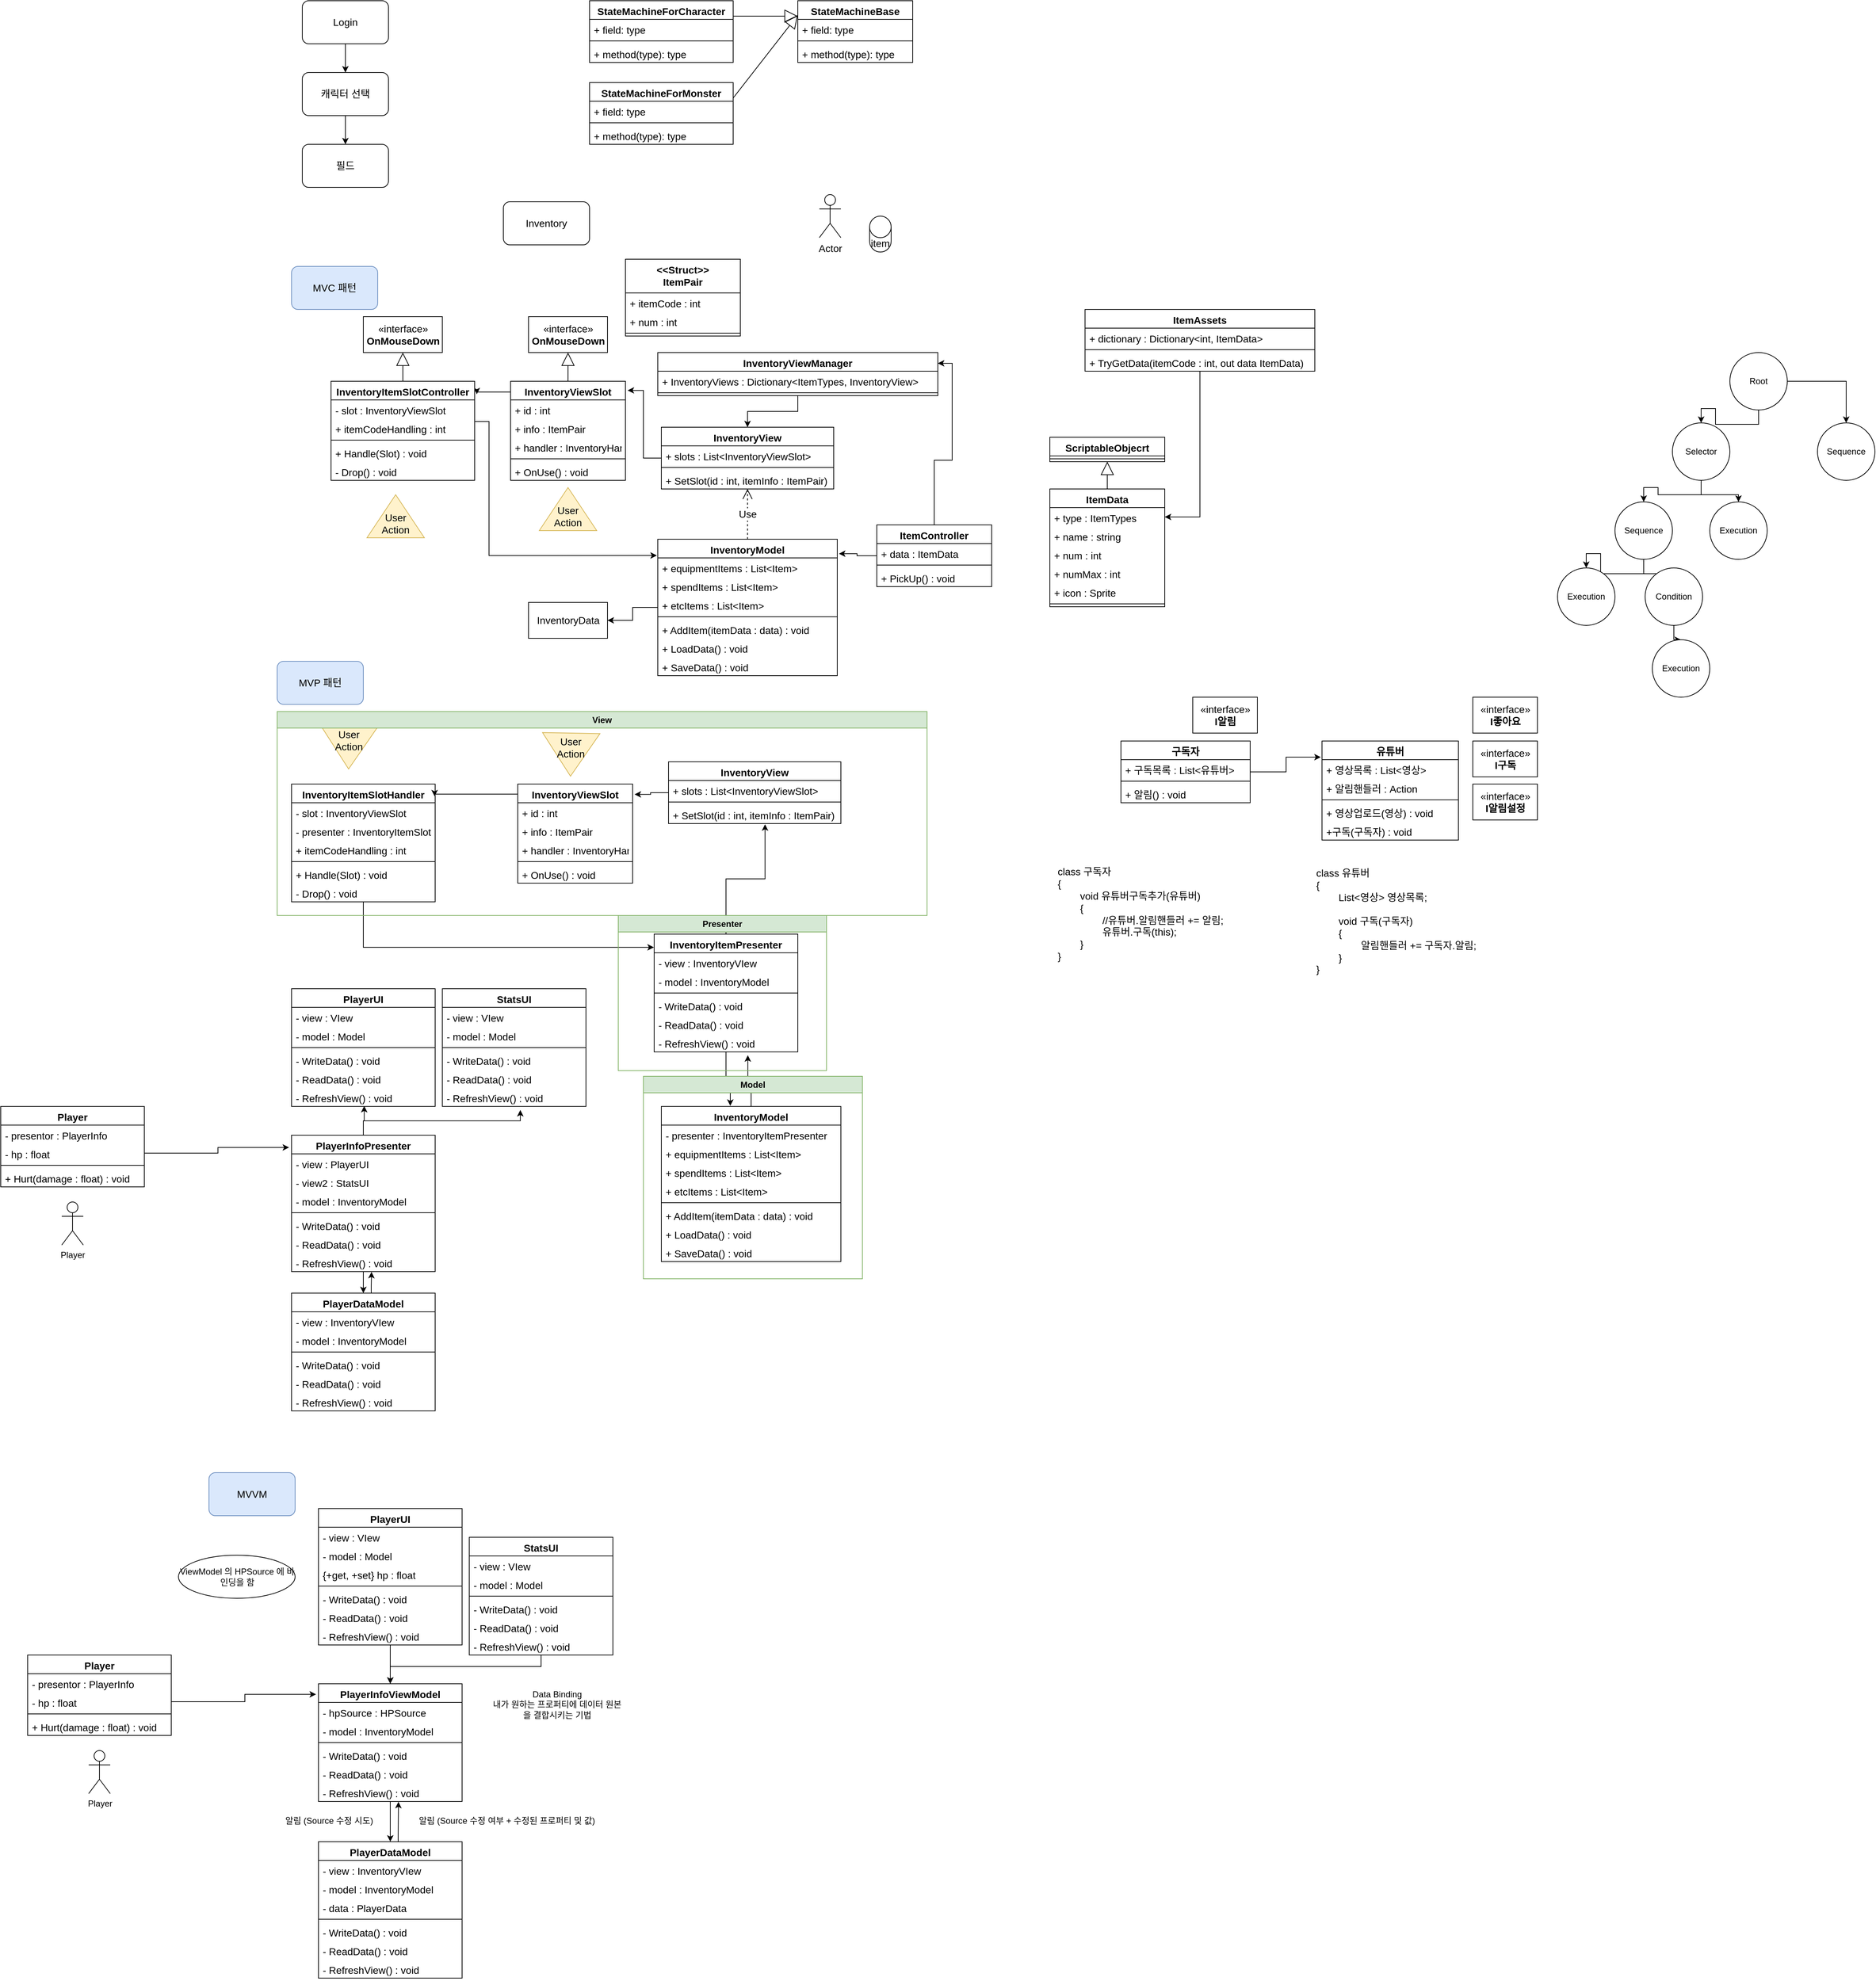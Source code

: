 <mxfile version="20.5.3" type="device"><diagram id="C5RBs43oDa-KdzZeNtuy" name="Page-1"><mxGraphModel dx="1865" dy="579" grid="1" gridSize="10" guides="1" tooltips="1" connect="1" arrows="1" fold="1" page="1" pageScale="1" pageWidth="827" pageHeight="1169" math="0" shadow="0"><root><mxCell id="WIyWlLk6GJQsqaUBKTNV-0"/><mxCell id="WIyWlLk6GJQsqaUBKTNV-1" parent="WIyWlLk6GJQsqaUBKTNV-0"/><mxCell id="Db7JJZ5rC0_he0zknOGw-0" value="StateMachineBase" style="swimlane;fontStyle=1;align=center;verticalAlign=top;childLayout=stackLayout;horizontal=1;startSize=26;horizontalStack=0;resizeParent=1;resizeParentMax=0;resizeLast=0;collapsible=1;marginBottom=0;fontSize=14;" parent="WIyWlLk6GJQsqaUBKTNV-1" vertex="1"><mxGeometry x="730" y="40" width="160" height="86" as="geometry"/></mxCell><mxCell id="Db7JJZ5rC0_he0zknOGw-1" value="+ field: type" style="text;strokeColor=none;fillColor=none;align=left;verticalAlign=top;spacingLeft=4;spacingRight=4;overflow=hidden;rotatable=0;points=[[0,0.5],[1,0.5]];portConstraint=eastwest;fontSize=14;" parent="Db7JJZ5rC0_he0zknOGw-0" vertex="1"><mxGeometry y="26" width="160" height="26" as="geometry"/></mxCell><mxCell id="Db7JJZ5rC0_he0zknOGw-2" value="" style="line;strokeWidth=1;fillColor=none;align=left;verticalAlign=middle;spacingTop=-1;spacingLeft=3;spacingRight=3;rotatable=0;labelPosition=right;points=[];portConstraint=eastwest;strokeColor=inherit;" parent="Db7JJZ5rC0_he0zknOGw-0" vertex="1"><mxGeometry y="52" width="160" height="8" as="geometry"/></mxCell><mxCell id="Db7JJZ5rC0_he0zknOGw-3" value="+ method(type): type" style="text;strokeColor=none;fillColor=none;align=left;verticalAlign=top;spacingLeft=4;spacingRight=4;overflow=hidden;rotatable=0;points=[[0,0.5],[1,0.5]];portConstraint=eastwest;fontSize=14;" parent="Db7JJZ5rC0_he0zknOGw-0" vertex="1"><mxGeometry y="60" width="160" height="26" as="geometry"/></mxCell><mxCell id="Db7JJZ5rC0_he0zknOGw-6" style="edgeStyle=orthogonalEdgeStyle;rounded=0;orthogonalLoop=1;jettySize=auto;html=1;fontSize=14;" parent="WIyWlLk6GJQsqaUBKTNV-1" source="Db7JJZ5rC0_he0zknOGw-4" target="Db7JJZ5rC0_he0zknOGw-5" edge="1"><mxGeometry relative="1" as="geometry"/></mxCell><mxCell id="Db7JJZ5rC0_he0zknOGw-4" value="Login" style="rounded=1;whiteSpace=wrap;html=1;fontSize=14;" parent="WIyWlLk6GJQsqaUBKTNV-1" vertex="1"><mxGeometry x="40" y="40" width="120" height="60" as="geometry"/></mxCell><mxCell id="Db7JJZ5rC0_he0zknOGw-8" style="edgeStyle=orthogonalEdgeStyle;rounded=0;orthogonalLoop=1;jettySize=auto;html=1;fontSize=14;" parent="WIyWlLk6GJQsqaUBKTNV-1" source="Db7JJZ5rC0_he0zknOGw-5" target="Db7JJZ5rC0_he0zknOGw-7" edge="1"><mxGeometry relative="1" as="geometry"/></mxCell><mxCell id="Db7JJZ5rC0_he0zknOGw-5" value="캐릭터 선택" style="rounded=1;whiteSpace=wrap;html=1;fontSize=14;" parent="WIyWlLk6GJQsqaUBKTNV-1" vertex="1"><mxGeometry x="40" y="140" width="120" height="60" as="geometry"/></mxCell><mxCell id="Db7JJZ5rC0_he0zknOGw-7" value="필드" style="rounded=1;whiteSpace=wrap;html=1;fontSize=14;" parent="WIyWlLk6GJQsqaUBKTNV-1" vertex="1"><mxGeometry x="40" y="240" width="120" height="60" as="geometry"/></mxCell><mxCell id="Db7JJZ5rC0_he0zknOGw-11" value="StateMachineForCharacter" style="swimlane;fontStyle=1;align=center;verticalAlign=top;childLayout=stackLayout;horizontal=1;startSize=26;horizontalStack=0;resizeParent=1;resizeParentMax=0;resizeLast=0;collapsible=1;marginBottom=0;fontSize=14;" parent="WIyWlLk6GJQsqaUBKTNV-1" vertex="1"><mxGeometry x="440" y="40" width="200" height="86" as="geometry"/></mxCell><mxCell id="Db7JJZ5rC0_he0zknOGw-12" value="+ field: type" style="text;strokeColor=none;fillColor=none;align=left;verticalAlign=top;spacingLeft=4;spacingRight=4;overflow=hidden;rotatable=0;points=[[0,0.5],[1,0.5]];portConstraint=eastwest;fontSize=14;" parent="Db7JJZ5rC0_he0zknOGw-11" vertex="1"><mxGeometry y="26" width="200" height="26" as="geometry"/></mxCell><mxCell id="Db7JJZ5rC0_he0zknOGw-13" value="" style="line;strokeWidth=1;fillColor=none;align=left;verticalAlign=middle;spacingTop=-1;spacingLeft=3;spacingRight=3;rotatable=0;labelPosition=right;points=[];portConstraint=eastwest;strokeColor=inherit;" parent="Db7JJZ5rC0_he0zknOGw-11" vertex="1"><mxGeometry y="52" width="200" height="8" as="geometry"/></mxCell><mxCell id="Db7JJZ5rC0_he0zknOGw-14" value="+ method(type): type" style="text;strokeColor=none;fillColor=none;align=left;verticalAlign=top;spacingLeft=4;spacingRight=4;overflow=hidden;rotatable=0;points=[[0,0.5],[1,0.5]];portConstraint=eastwest;fontSize=14;" parent="Db7JJZ5rC0_he0zknOGw-11" vertex="1"><mxGeometry y="60" width="200" height="26" as="geometry"/></mxCell><mxCell id="Db7JJZ5rC0_he0zknOGw-15" value="StateMachineForMonster" style="swimlane;fontStyle=1;align=center;verticalAlign=top;childLayout=stackLayout;horizontal=1;startSize=26;horizontalStack=0;resizeParent=1;resizeParentMax=0;resizeLast=0;collapsible=1;marginBottom=0;fontSize=14;" parent="WIyWlLk6GJQsqaUBKTNV-1" vertex="1"><mxGeometry x="440" y="154" width="200" height="86" as="geometry"/></mxCell><mxCell id="Db7JJZ5rC0_he0zknOGw-16" value="+ field: type" style="text;strokeColor=none;fillColor=none;align=left;verticalAlign=top;spacingLeft=4;spacingRight=4;overflow=hidden;rotatable=0;points=[[0,0.5],[1,0.5]];portConstraint=eastwest;fontSize=14;" parent="Db7JJZ5rC0_he0zknOGw-15" vertex="1"><mxGeometry y="26" width="200" height="26" as="geometry"/></mxCell><mxCell id="Db7JJZ5rC0_he0zknOGw-17" value="" style="line;strokeWidth=1;fillColor=none;align=left;verticalAlign=middle;spacingTop=-1;spacingLeft=3;spacingRight=3;rotatable=0;labelPosition=right;points=[];portConstraint=eastwest;strokeColor=inherit;" parent="Db7JJZ5rC0_he0zknOGw-15" vertex="1"><mxGeometry y="52" width="200" height="8" as="geometry"/></mxCell><mxCell id="Db7JJZ5rC0_he0zknOGw-18" value="+ method(type): type" style="text;strokeColor=none;fillColor=none;align=left;verticalAlign=top;spacingLeft=4;spacingRight=4;overflow=hidden;rotatable=0;points=[[0,0.5],[1,0.5]];portConstraint=eastwest;fontSize=14;" parent="Db7JJZ5rC0_he0zknOGw-15" vertex="1"><mxGeometry y="60" width="200" height="26" as="geometry"/></mxCell><mxCell id="Db7JJZ5rC0_he0zknOGw-19" value="" style="endArrow=block;endSize=16;endFill=0;html=1;rounded=0;fontSize=14;entryX=0;entryY=0.25;entryDx=0;entryDy=0;exitX=1;exitY=0.25;exitDx=0;exitDy=0;" parent="WIyWlLk6GJQsqaUBKTNV-1" source="Db7JJZ5rC0_he0zknOGw-11" target="Db7JJZ5rC0_he0zknOGw-0" edge="1"><mxGeometry width="160" relative="1" as="geometry"><mxPoint x="510" y="190" as="sourcePoint"/><mxPoint x="670" y="190" as="targetPoint"/></mxGeometry></mxCell><mxCell id="Db7JJZ5rC0_he0zknOGw-20" value="" style="endArrow=block;endSize=16;endFill=0;html=1;rounded=0;fontSize=14;exitX=1;exitY=0.25;exitDx=0;exitDy=0;" parent="WIyWlLk6GJQsqaUBKTNV-1" source="Db7JJZ5rC0_he0zknOGw-15" edge="1"><mxGeometry width="160" relative="1" as="geometry"><mxPoint x="650" y="71.5" as="sourcePoint"/><mxPoint x="730" y="60" as="targetPoint"/></mxGeometry></mxCell><mxCell id="Db7JJZ5rC0_he0zknOGw-51" style="edgeStyle=orthogonalEdgeStyle;rounded=0;orthogonalLoop=1;jettySize=auto;html=1;entryX=1.009;entryY=0.106;entryDx=0;entryDy=0;entryPerimeter=0;fontSize=14;" parent="WIyWlLk6GJQsqaUBKTNV-1" source="Db7JJZ5rC0_he0zknOGw-21" target="Db7JJZ5rC0_he0zknOGw-26" edge="1"><mxGeometry relative="1" as="geometry"/></mxCell><mxCell id="Db7JJZ5rC0_he0zknOGw-121" style="edgeStyle=orthogonalEdgeStyle;rounded=0;orthogonalLoop=1;jettySize=auto;html=1;entryX=1;entryY=0.25;entryDx=0;entryDy=0;fontSize=14;" parent="WIyWlLk6GJQsqaUBKTNV-1" source="Db7JJZ5rC0_he0zknOGw-21" target="Db7JJZ5rC0_he0zknOGw-117" edge="1"><mxGeometry relative="1" as="geometry"/></mxCell><mxCell id="Db7JJZ5rC0_he0zknOGw-21" value="ItemController" style="swimlane;fontStyle=1;align=center;verticalAlign=top;childLayout=stackLayout;horizontal=1;startSize=26;horizontalStack=0;resizeParent=1;resizeParentMax=0;resizeLast=0;collapsible=1;marginBottom=0;fontSize=14;" parent="WIyWlLk6GJQsqaUBKTNV-1" vertex="1"><mxGeometry x="840" y="770" width="160" height="86" as="geometry"/></mxCell><mxCell id="Db7JJZ5rC0_he0zknOGw-101" value="+ data : ItemData" style="text;strokeColor=none;fillColor=none;align=left;verticalAlign=top;spacingLeft=4;spacingRight=4;overflow=hidden;rotatable=0;points=[[0,0.5],[1,0.5]];portConstraint=eastwest;fontSize=14;" parent="Db7JJZ5rC0_he0zknOGw-21" vertex="1"><mxGeometry y="26" width="160" height="26" as="geometry"/></mxCell><mxCell id="Db7JJZ5rC0_he0zknOGw-23" value="" style="line;strokeWidth=1;fillColor=none;align=left;verticalAlign=middle;spacingTop=-1;spacingLeft=3;spacingRight=3;rotatable=0;labelPosition=right;points=[];portConstraint=eastwest;strokeColor=inherit;" parent="Db7JJZ5rC0_he0zknOGw-21" vertex="1"><mxGeometry y="52" width="160" height="8" as="geometry"/></mxCell><mxCell id="Db7JJZ5rC0_he0zknOGw-24" value="+ PickUp() : void" style="text;strokeColor=none;fillColor=none;align=left;verticalAlign=top;spacingLeft=4;spacingRight=4;overflow=hidden;rotatable=0;points=[[0,0.5],[1,0.5]];portConstraint=eastwest;fontSize=14;" parent="Db7JJZ5rC0_he0zknOGw-21" vertex="1"><mxGeometry y="60" width="160" height="26" as="geometry"/></mxCell><mxCell id="Db7JJZ5rC0_he0zknOGw-25" value="Inventory" style="rounded=1;whiteSpace=wrap;html=1;fontSize=14;" parent="WIyWlLk6GJQsqaUBKTNV-1" vertex="1"><mxGeometry x="320" y="320" width="120" height="60" as="geometry"/></mxCell><mxCell id="Db7JJZ5rC0_he0zknOGw-68" style="edgeStyle=orthogonalEdgeStyle;rounded=0;orthogonalLoop=1;jettySize=auto;html=1;entryX=1;entryY=0.5;entryDx=0;entryDy=0;fontSize=14;" parent="WIyWlLk6GJQsqaUBKTNV-1" source="Db7JJZ5rC0_he0zknOGw-26" target="Db7JJZ5rC0_he0zknOGw-65" edge="1"><mxGeometry relative="1" as="geometry"/></mxCell><mxCell id="Db7JJZ5rC0_he0zknOGw-26" value="InventoryModel" style="swimlane;fontStyle=1;align=center;verticalAlign=top;childLayout=stackLayout;horizontal=1;startSize=26;horizontalStack=0;resizeParent=1;resizeParentMax=0;resizeLast=0;collapsible=1;marginBottom=0;fontSize=14;" parent="WIyWlLk6GJQsqaUBKTNV-1" vertex="1"><mxGeometry x="535" y="790" width="250" height="190" as="geometry"/></mxCell><mxCell id="Db7JJZ5rC0_he0zknOGw-48" value="+ equipmentItems : List&lt;Item&gt;" style="text;strokeColor=none;fillColor=none;align=left;verticalAlign=top;spacingLeft=4;spacingRight=4;overflow=hidden;rotatable=0;points=[[0,0.5],[1,0.5]];portConstraint=eastwest;fontSize=14;" parent="Db7JJZ5rC0_he0zknOGw-26" vertex="1"><mxGeometry y="26" width="250" height="26" as="geometry"/></mxCell><mxCell id="Db7JJZ5rC0_he0zknOGw-49" value="+ spendItems : List&lt;Item&gt;" style="text;strokeColor=none;fillColor=none;align=left;verticalAlign=top;spacingLeft=4;spacingRight=4;overflow=hidden;rotatable=0;points=[[0,0.5],[1,0.5]];portConstraint=eastwest;fontSize=14;" parent="Db7JJZ5rC0_he0zknOGw-26" vertex="1"><mxGeometry y="52" width="250" height="26" as="geometry"/></mxCell><mxCell id="Db7JJZ5rC0_he0zknOGw-50" value="+ etcItems : List&lt;Item&gt;" style="text;strokeColor=none;fillColor=none;align=left;verticalAlign=top;spacingLeft=4;spacingRight=4;overflow=hidden;rotatable=0;points=[[0,0.5],[1,0.5]];portConstraint=eastwest;fontSize=14;" parent="Db7JJZ5rC0_he0zknOGw-26" vertex="1"><mxGeometry y="78" width="250" height="26" as="geometry"/></mxCell><mxCell id="Db7JJZ5rC0_he0zknOGw-28" value="" style="line;strokeWidth=1;fillColor=none;align=left;verticalAlign=middle;spacingTop=-1;spacingLeft=3;spacingRight=3;rotatable=0;labelPosition=right;points=[];portConstraint=eastwest;strokeColor=inherit;" parent="Db7JJZ5rC0_he0zknOGw-26" vertex="1"><mxGeometry y="104" width="250" height="8" as="geometry"/></mxCell><mxCell id="Db7JJZ5rC0_he0zknOGw-29" value="+ AddItem(itemData : data) : void" style="text;strokeColor=none;fillColor=none;align=left;verticalAlign=top;spacingLeft=4;spacingRight=4;overflow=hidden;rotatable=0;points=[[0,0.5],[1,0.5]];portConstraint=eastwest;fontSize=14;" parent="Db7JJZ5rC0_he0zknOGw-26" vertex="1"><mxGeometry y="112" width="250" height="26" as="geometry"/></mxCell><mxCell id="Db7JJZ5rC0_he0zknOGw-66" value="+ LoadData() : void" style="text;strokeColor=none;fillColor=none;align=left;verticalAlign=top;spacingLeft=4;spacingRight=4;overflow=hidden;rotatable=0;points=[[0,0.5],[1,0.5]];portConstraint=eastwest;fontSize=14;" parent="Db7JJZ5rC0_he0zknOGw-26" vertex="1"><mxGeometry y="138" width="250" height="26" as="geometry"/></mxCell><mxCell id="Db7JJZ5rC0_he0zknOGw-67" value="+ SaveData() : void" style="text;strokeColor=none;fillColor=none;align=left;verticalAlign=top;spacingLeft=4;spacingRight=4;overflow=hidden;rotatable=0;points=[[0,0.5],[1,0.5]];portConstraint=eastwest;fontSize=14;" parent="Db7JJZ5rC0_he0zknOGw-26" vertex="1"><mxGeometry y="164" width="250" height="26" as="geometry"/></mxCell><mxCell id="Db7JJZ5rC0_he0zknOGw-39" value="Actor" style="shape=umlActor;verticalLabelPosition=bottom;verticalAlign=top;html=1;outlineConnect=0;fontSize=14;" parent="WIyWlLk6GJQsqaUBKTNV-1" vertex="1"><mxGeometry x="760" y="310" width="30" height="60" as="geometry"/></mxCell><mxCell id="Db7JJZ5rC0_he0zknOGw-40" value="item" style="shape=cylinder3;whiteSpace=wrap;html=1;boundedLbl=1;backgroundOutline=1;size=15;fontSize=14;" parent="WIyWlLk6GJQsqaUBKTNV-1" vertex="1"><mxGeometry x="830" y="340" width="30" height="50" as="geometry"/></mxCell><mxCell id="Db7JJZ5rC0_he0zknOGw-115" style="edgeStyle=orthogonalEdgeStyle;rounded=0;orthogonalLoop=1;jettySize=auto;html=1;entryX=1.019;entryY=0.092;entryDx=0;entryDy=0;entryPerimeter=0;fontSize=14;" parent="WIyWlLk6GJQsqaUBKTNV-1" source="Db7JJZ5rC0_he0zknOGw-41" target="Db7JJZ5rC0_he0zknOGw-55" edge="1"><mxGeometry relative="1" as="geometry"/></mxCell><mxCell id="Db7JJZ5rC0_he0zknOGw-41" value="InventoryView" style="swimlane;fontStyle=1;align=center;verticalAlign=top;childLayout=stackLayout;horizontal=1;startSize=26;horizontalStack=0;resizeParent=1;resizeParentMax=0;resizeLast=0;collapsible=1;marginBottom=0;fontSize=14;" parent="WIyWlLk6GJQsqaUBKTNV-1" vertex="1"><mxGeometry x="540" y="634" width="240" height="86" as="geometry"/></mxCell><mxCell id="Db7JJZ5rC0_he0zknOGw-42" value="+ slots : List&lt;InventoryViewSlot&gt;" style="text;strokeColor=none;fillColor=none;align=left;verticalAlign=top;spacingLeft=4;spacingRight=4;overflow=hidden;rotatable=0;points=[[0,0.5],[1,0.5]];portConstraint=eastwest;fontSize=14;" parent="Db7JJZ5rC0_he0zknOGw-41" vertex="1"><mxGeometry y="26" width="240" height="26" as="geometry"/></mxCell><mxCell id="Db7JJZ5rC0_he0zknOGw-43" value="" style="line;strokeWidth=1;fillColor=none;align=left;verticalAlign=middle;spacingTop=-1;spacingLeft=3;spacingRight=3;rotatable=0;labelPosition=right;points=[];portConstraint=eastwest;strokeColor=inherit;" parent="Db7JJZ5rC0_he0zknOGw-41" vertex="1"><mxGeometry y="52" width="240" height="8" as="geometry"/></mxCell><mxCell id="Db7JJZ5rC0_he0zknOGw-44" value="+ SetSlot(id : int, itemInfo : ItemPair) : void" style="text;strokeColor=none;fillColor=none;align=left;verticalAlign=top;spacingLeft=4;spacingRight=4;overflow=hidden;rotatable=0;points=[[0,0.5],[1,0.5]];portConstraint=eastwest;fontSize=14;" parent="Db7JJZ5rC0_he0zknOGw-41" vertex="1"><mxGeometry y="60" width="240" height="26" as="geometry"/></mxCell><mxCell id="Db7JJZ5rC0_he0zknOGw-54" value="Use" style="endArrow=open;endSize=12;dashed=1;html=1;rounded=0;fontSize=14;exitX=0.5;exitY=0;exitDx=0;exitDy=0;" parent="WIyWlLk6GJQsqaUBKTNV-1" source="Db7JJZ5rC0_he0zknOGw-26" target="Db7JJZ5rC0_he0zknOGw-44" edge="1"><mxGeometry width="160" relative="1" as="geometry"><mxPoint x="730" y="730" as="sourcePoint"/><mxPoint x="890" y="730" as="targetPoint"/></mxGeometry></mxCell><mxCell id="Db7JJZ5rC0_he0zknOGw-82" style="edgeStyle=orthogonalEdgeStyle;rounded=0;orthogonalLoop=1;jettySize=auto;html=1;entryX=1.015;entryY=0.131;entryDx=0;entryDy=0;entryPerimeter=0;fontSize=14;" parent="WIyWlLk6GJQsqaUBKTNV-1" source="Db7JJZ5rC0_he0zknOGw-55" target="Db7JJZ5rC0_he0zknOGw-73" edge="1"><mxGeometry relative="1" as="geometry"><Array as="points"><mxPoint x="320" y="585"/><mxPoint x="320" y="585"/></Array></mxGeometry></mxCell><mxCell id="Db7JJZ5rC0_he0zknOGw-55" value="InventoryViewSlot" style="swimlane;fontStyle=1;align=center;verticalAlign=top;childLayout=stackLayout;horizontal=1;startSize=26;horizontalStack=0;resizeParent=1;resizeParentMax=0;resizeLast=0;collapsible=1;marginBottom=0;fontSize=14;" parent="WIyWlLk6GJQsqaUBKTNV-1" vertex="1"><mxGeometry x="330" y="570" width="160" height="138" as="geometry"/></mxCell><mxCell id="Db7JJZ5rC0_he0zknOGw-56" value="+ id : int" style="text;strokeColor=none;fillColor=none;align=left;verticalAlign=top;spacingLeft=4;spacingRight=4;overflow=hidden;rotatable=0;points=[[0,0.5],[1,0.5]];portConstraint=eastwest;fontSize=14;" parent="Db7JJZ5rC0_he0zknOGw-55" vertex="1"><mxGeometry y="26" width="160" height="26" as="geometry"/></mxCell><mxCell id="Db7JJZ5rC0_he0zknOGw-58" value="+ info : ItemPair" style="text;strokeColor=none;fillColor=none;align=left;verticalAlign=top;spacingLeft=4;spacingRight=4;overflow=hidden;rotatable=0;points=[[0,0.5],[1,0.5]];portConstraint=eastwest;fontSize=14;" parent="Db7JJZ5rC0_he0zknOGw-55" vertex="1"><mxGeometry y="52" width="160" height="26" as="geometry"/></mxCell><mxCell id="Db7JJZ5rC0_he0zknOGw-83" value="+ handler : InventoryHandler" style="text;strokeColor=none;fillColor=none;align=left;verticalAlign=top;spacingLeft=4;spacingRight=4;overflow=hidden;rotatable=0;points=[[0,0.5],[1,0.5]];portConstraint=eastwest;fontSize=14;" parent="Db7JJZ5rC0_he0zknOGw-55" vertex="1"><mxGeometry y="78" width="160" height="26" as="geometry"/></mxCell><mxCell id="Db7JJZ5rC0_he0zknOGw-57" value="" style="line;strokeWidth=1;fillColor=none;align=left;verticalAlign=middle;spacingTop=-1;spacingLeft=3;spacingRight=3;rotatable=0;labelPosition=right;points=[];portConstraint=eastwest;strokeColor=inherit;" parent="Db7JJZ5rC0_he0zknOGw-55" vertex="1"><mxGeometry y="104" width="160" height="8" as="geometry"/></mxCell><mxCell id="Db7JJZ5rC0_he0zknOGw-69" value="+ OnUse() : void" style="text;strokeColor=none;fillColor=none;align=left;verticalAlign=top;spacingLeft=4;spacingRight=4;overflow=hidden;rotatable=0;points=[[0,0.5],[1,0.5]];portConstraint=eastwest;fontSize=14;" parent="Db7JJZ5rC0_he0zknOGw-55" vertex="1"><mxGeometry y="112" width="160" height="26" as="geometry"/></mxCell><mxCell id="Db7JJZ5rC0_he0zknOGw-65" value="InventoryData" style="html=1;fontSize=14;" parent="WIyWlLk6GJQsqaUBKTNV-1" vertex="1"><mxGeometry x="355" y="878" width="110" height="50" as="geometry"/></mxCell><mxCell id="Db7JJZ5rC0_he0zknOGw-70" value="«interface»&lt;br&gt;&lt;b&gt;OnMouseDown&lt;/b&gt;" style="html=1;fontSize=14;" parent="WIyWlLk6GJQsqaUBKTNV-1" vertex="1"><mxGeometry x="355" y="480" width="110" height="50" as="geometry"/></mxCell><mxCell id="Db7JJZ5rC0_he0zknOGw-72" value="" style="endArrow=block;endSize=16;endFill=0;html=1;rounded=0;fontSize=14;entryX=0.5;entryY=1;entryDx=0;entryDy=0;exitX=0.5;exitY=0;exitDx=0;exitDy=0;" parent="WIyWlLk6GJQsqaUBKTNV-1" source="Db7JJZ5rC0_he0zknOGw-55" target="Db7JJZ5rC0_he0zknOGw-70" edge="1"><mxGeometry width="160" relative="1" as="geometry"><mxPoint x="540" y="660" as="sourcePoint"/><mxPoint x="700" y="660" as="targetPoint"/></mxGeometry></mxCell><mxCell id="Db7JJZ5rC0_he0zknOGw-148" style="edgeStyle=orthogonalEdgeStyle;rounded=0;orthogonalLoop=1;jettySize=auto;html=1;entryX=-0.005;entryY=-0.128;entryDx=0;entryDy=0;entryPerimeter=0;fontSize=14;" parent="WIyWlLk6GJQsqaUBKTNV-1" source="Db7JJZ5rC0_he0zknOGw-73" target="Db7JJZ5rC0_he0zknOGw-48" edge="1"><mxGeometry relative="1" as="geometry"><Array as="points"><mxPoint x="300" y="626"/><mxPoint x="300" y="813"/></Array></mxGeometry></mxCell><mxCell id="Db7JJZ5rC0_he0zknOGw-73" value="InventoryItemSlotController" style="swimlane;fontStyle=1;align=center;verticalAlign=top;childLayout=stackLayout;horizontal=1;startSize=26;horizontalStack=0;resizeParent=1;resizeParentMax=0;resizeLast=0;collapsible=1;marginBottom=0;fontSize=14;" parent="WIyWlLk6GJQsqaUBKTNV-1" vertex="1"><mxGeometry x="80" y="570" width="200" height="138" as="geometry"/></mxCell><mxCell id="vZmcKGGMRyaEDYVUL77t-2" value="- slot : InventoryViewSlot" style="text;strokeColor=none;fillColor=none;align=left;verticalAlign=top;spacingLeft=4;spacingRight=4;overflow=hidden;rotatable=0;points=[[0,0.5],[1,0.5]];portConstraint=eastwest;fontSize=14;" parent="Db7JJZ5rC0_he0zknOGw-73" vertex="1"><mxGeometry y="26" width="200" height="26" as="geometry"/></mxCell><mxCell id="Db7JJZ5rC0_he0zknOGw-74" value="+ itemCodeHandling : int" style="text;strokeColor=none;fillColor=none;align=left;verticalAlign=top;spacingLeft=4;spacingRight=4;overflow=hidden;rotatable=0;points=[[0,0.5],[1,0.5]];portConstraint=eastwest;fontSize=14;" parent="Db7JJZ5rC0_he0zknOGw-73" vertex="1"><mxGeometry y="52" width="200" height="26" as="geometry"/></mxCell><mxCell id="Db7JJZ5rC0_he0zknOGw-76" value="" style="line;strokeWidth=1;fillColor=none;align=left;verticalAlign=middle;spacingTop=-1;spacingLeft=3;spacingRight=3;rotatable=0;labelPosition=right;points=[];portConstraint=eastwest;strokeColor=inherit;" parent="Db7JJZ5rC0_he0zknOGw-73" vertex="1"><mxGeometry y="78" width="200" height="8" as="geometry"/></mxCell><mxCell id="Db7JJZ5rC0_he0zknOGw-77" value="+ Handle(Slot) : void" style="text;strokeColor=none;fillColor=none;align=left;verticalAlign=top;spacingLeft=4;spacingRight=4;overflow=hidden;rotatable=0;points=[[0,0.5],[1,0.5]];portConstraint=eastwest;fontSize=14;" parent="Db7JJZ5rC0_he0zknOGw-73" vertex="1"><mxGeometry y="86" width="200" height="26" as="geometry"/></mxCell><mxCell id="Db7JJZ5rC0_he0zknOGw-80" value="- Drop() : void" style="text;strokeColor=none;fillColor=none;align=left;verticalAlign=top;spacingLeft=4;spacingRight=4;overflow=hidden;rotatable=0;points=[[0,0.5],[1,0.5]];portConstraint=eastwest;fontSize=14;" parent="Db7JJZ5rC0_he0zknOGw-73" vertex="1"><mxGeometry y="112" width="200" height="26" as="geometry"/></mxCell><mxCell id="Db7JJZ5rC0_he0zknOGw-78" value="«interface»&lt;br&gt;&lt;b&gt;OnMouseDown&lt;/b&gt;" style="html=1;fontSize=14;" parent="WIyWlLk6GJQsqaUBKTNV-1" vertex="1"><mxGeometry x="125" y="480" width="110" height="50" as="geometry"/></mxCell><mxCell id="Db7JJZ5rC0_he0zknOGw-79" value="" style="endArrow=block;endSize=16;endFill=0;html=1;rounded=0;fontSize=14;entryX=0.5;entryY=1;entryDx=0;entryDy=0;exitX=0.5;exitY=0;exitDx=0;exitDy=0;" parent="WIyWlLk6GJQsqaUBKTNV-1" source="Db7JJZ5rC0_he0zknOGw-73" target="Db7JJZ5rC0_he0zknOGw-78" edge="1"><mxGeometry width="160" relative="1" as="geometry"><mxPoint x="420" y="580" as="sourcePoint"/><mxPoint x="420" y="540" as="targetPoint"/></mxGeometry></mxCell><mxCell id="Db7JJZ5rC0_he0zknOGw-84" value="" style="triangle;whiteSpace=wrap;html=1;fontSize=14;rotation=-90;fillColor=#fff2cc;strokeColor=#d6b656;" parent="WIyWlLk6GJQsqaUBKTNV-1" vertex="1"><mxGeometry x="140" y="718" width="60" height="80" as="geometry"/></mxCell><mxCell id="Db7JJZ5rC0_he0zknOGw-85" value="User&lt;br&gt;Action" style="text;html=1;strokeColor=none;fillColor=none;align=center;verticalAlign=middle;whiteSpace=wrap;rounded=0;fontSize=14;" parent="WIyWlLk6GJQsqaUBKTNV-1" vertex="1"><mxGeometry x="130" y="748" width="80" height="40" as="geometry"/></mxCell><mxCell id="Db7JJZ5rC0_he0zknOGw-86" value="" style="triangle;whiteSpace=wrap;html=1;fontSize=14;rotation=-90;fillColor=#fff2cc;strokeColor=#d6b656;" parent="WIyWlLk6GJQsqaUBKTNV-1" vertex="1"><mxGeometry x="380" y="708" width="60" height="80" as="geometry"/></mxCell><mxCell id="Db7JJZ5rC0_he0zknOGw-87" value="User&lt;br&gt;Action" style="text;html=1;strokeColor=none;fillColor=none;align=center;verticalAlign=middle;whiteSpace=wrap;rounded=0;fontSize=14;" parent="WIyWlLk6GJQsqaUBKTNV-1" vertex="1"><mxGeometry x="370" y="738" width="80" height="40" as="geometry"/></mxCell><mxCell id="Db7JJZ5rC0_he0zknOGw-88" value="ItemData" style="swimlane;fontStyle=1;align=center;verticalAlign=top;childLayout=stackLayout;horizontal=1;startSize=26;horizontalStack=0;resizeParent=1;resizeParentMax=0;resizeLast=0;collapsible=1;marginBottom=0;fontSize=14;" parent="WIyWlLk6GJQsqaUBKTNV-1" vertex="1"><mxGeometry x="1081" y="720" width="160" height="164" as="geometry"/></mxCell><mxCell id="Db7JJZ5rC0_he0zknOGw-89" value="+ type : ItemTypes" style="text;strokeColor=none;fillColor=none;align=left;verticalAlign=top;spacingLeft=4;spacingRight=4;overflow=hidden;rotatable=0;points=[[0,0.5],[1,0.5]];portConstraint=eastwest;fontSize=14;" parent="Db7JJZ5rC0_he0zknOGw-88" vertex="1"><mxGeometry y="26" width="160" height="26" as="geometry"/></mxCell><mxCell id="Db7JJZ5rC0_he0zknOGw-90" value="+ name : string" style="text;strokeColor=none;fillColor=none;align=left;verticalAlign=top;spacingLeft=4;spacingRight=4;overflow=hidden;rotatable=0;points=[[0,0.5],[1,0.5]];portConstraint=eastwest;fontSize=14;" parent="Db7JJZ5rC0_he0zknOGw-88" vertex="1"><mxGeometry y="52" width="160" height="26" as="geometry"/></mxCell><mxCell id="Db7JJZ5rC0_he0zknOGw-91" value="+ num : int" style="text;strokeColor=none;fillColor=none;align=left;verticalAlign=top;spacingLeft=4;spacingRight=4;overflow=hidden;rotatable=0;points=[[0,0.5],[1,0.5]];portConstraint=eastwest;fontSize=14;" parent="Db7JJZ5rC0_he0zknOGw-88" vertex="1"><mxGeometry y="78" width="160" height="26" as="geometry"/></mxCell><mxCell id="Db7JJZ5rC0_he0zknOGw-92" value="+ numMax : int" style="text;strokeColor=none;fillColor=none;align=left;verticalAlign=top;spacingLeft=4;spacingRight=4;overflow=hidden;rotatable=0;points=[[0,0.5],[1,0.5]];portConstraint=eastwest;fontSize=14;" parent="Db7JJZ5rC0_he0zknOGw-88" vertex="1"><mxGeometry y="104" width="160" height="26" as="geometry"/></mxCell><mxCell id="Db7JJZ5rC0_he0zknOGw-93" value="+ icon : Sprite" style="text;strokeColor=none;fillColor=none;align=left;verticalAlign=top;spacingLeft=4;spacingRight=4;overflow=hidden;rotatable=0;points=[[0,0.5],[1,0.5]];portConstraint=eastwest;fontSize=14;" parent="Db7JJZ5rC0_he0zknOGw-88" vertex="1"><mxGeometry y="130" width="160" height="26" as="geometry"/></mxCell><mxCell id="Db7JJZ5rC0_he0zknOGw-94" value="" style="line;strokeWidth=1;fillColor=none;align=left;verticalAlign=middle;spacingTop=-1;spacingLeft=3;spacingRight=3;rotatable=0;labelPosition=right;points=[];portConstraint=eastwest;strokeColor=inherit;" parent="Db7JJZ5rC0_he0zknOGw-88" vertex="1"><mxGeometry y="156" width="160" height="8" as="geometry"/></mxCell><mxCell id="Db7JJZ5rC0_he0zknOGw-96" value="ScriptableObjecrt" style="swimlane;fontStyle=1;align=center;verticalAlign=top;childLayout=stackLayout;horizontal=1;startSize=26;horizontalStack=0;resizeParent=1;resizeParentMax=0;resizeLast=0;collapsible=1;marginBottom=0;fontSize=14;" parent="WIyWlLk6GJQsqaUBKTNV-1" vertex="1"><mxGeometry x="1081" y="648" width="160" height="34" as="geometry"/></mxCell><mxCell id="Db7JJZ5rC0_he0zknOGw-98" value="" style="line;strokeWidth=1;fillColor=none;align=left;verticalAlign=middle;spacingTop=-1;spacingLeft=3;spacingRight=3;rotatable=0;labelPosition=right;points=[];portConstraint=eastwest;strokeColor=inherit;fontSize=14;" parent="Db7JJZ5rC0_he0zknOGw-96" vertex="1"><mxGeometry y="26" width="160" height="8" as="geometry"/></mxCell><mxCell id="Db7JJZ5rC0_he0zknOGw-100" value="" style="endArrow=block;endSize=16;endFill=0;html=1;rounded=0;fontSize=14;entryX=0.5;entryY=1;entryDx=0;entryDy=0;exitX=0.5;exitY=0;exitDx=0;exitDy=0;" parent="WIyWlLk6GJQsqaUBKTNV-1" source="Db7JJZ5rC0_he0zknOGw-88" target="Db7JJZ5rC0_he0zknOGw-96" edge="1"><mxGeometry width="160" relative="1" as="geometry"><mxPoint x="880" y="760" as="sourcePoint"/><mxPoint x="1040" y="760" as="targetPoint"/></mxGeometry></mxCell><mxCell id="Db7JJZ5rC0_he0zknOGw-102" value="&lt;&lt;Struct&gt;&gt;&#10;ItemPair" style="swimlane;fontStyle=1;align=center;verticalAlign=top;childLayout=stackLayout;horizontal=1;startSize=47;horizontalStack=0;resizeParent=1;resizeParentMax=0;resizeLast=0;collapsible=1;marginBottom=0;fontSize=14;" parent="WIyWlLk6GJQsqaUBKTNV-1" vertex="1"><mxGeometry x="490" y="400" width="160" height="107" as="geometry"/></mxCell><mxCell id="Db7JJZ5rC0_he0zknOGw-106" value="+ itemCode : int" style="text;strokeColor=none;fillColor=none;align=left;verticalAlign=top;spacingLeft=4;spacingRight=4;overflow=hidden;rotatable=0;points=[[0,0.5],[1,0.5]];portConstraint=eastwest;fontSize=14;" parent="Db7JJZ5rC0_he0zknOGw-102" vertex="1"><mxGeometry y="47" width="160" height="26" as="geometry"/></mxCell><mxCell id="Db7JJZ5rC0_he0zknOGw-109" value="+ num : int" style="text;strokeColor=none;fillColor=none;align=left;verticalAlign=top;spacingLeft=4;spacingRight=4;overflow=hidden;rotatable=0;points=[[0,0.5],[1,0.5]];portConstraint=eastwest;fontSize=14;" parent="Db7JJZ5rC0_he0zknOGw-102" vertex="1"><mxGeometry y="73" width="160" height="26" as="geometry"/></mxCell><mxCell id="Db7JJZ5rC0_he0zknOGw-108" value="" style="line;strokeWidth=1;fillColor=none;align=left;verticalAlign=middle;spacingTop=-1;spacingLeft=3;spacingRight=3;rotatable=0;labelPosition=right;points=[];portConstraint=eastwest;strokeColor=inherit;" parent="Db7JJZ5rC0_he0zknOGw-102" vertex="1"><mxGeometry y="99" width="160" height="8" as="geometry"/></mxCell><mxCell id="Db7JJZ5rC0_he0zknOGw-114" style="edgeStyle=orthogonalEdgeStyle;rounded=0;orthogonalLoop=1;jettySize=auto;html=1;entryX=1;entryY=0.5;entryDx=0;entryDy=0;fontSize=14;" parent="WIyWlLk6GJQsqaUBKTNV-1" source="Db7JJZ5rC0_he0zknOGw-110" target="Db7JJZ5rC0_he0zknOGw-89" edge="1"><mxGeometry relative="1" as="geometry"/></mxCell><mxCell id="Db7JJZ5rC0_he0zknOGw-110" value="ItemAssets" style="swimlane;fontStyle=1;align=center;verticalAlign=top;childLayout=stackLayout;horizontal=1;startSize=26;horizontalStack=0;resizeParent=1;resizeParentMax=0;resizeLast=0;collapsible=1;marginBottom=0;fontSize=14;" parent="WIyWlLk6GJQsqaUBKTNV-1" vertex="1"><mxGeometry x="1130" y="470" width="320" height="86" as="geometry"/></mxCell><mxCell id="Db7JJZ5rC0_he0zknOGw-111" value="+ dictionary : Dictionary&lt;int, ItemData&gt;" style="text;strokeColor=none;fillColor=none;align=left;verticalAlign=top;spacingLeft=4;spacingRight=4;overflow=hidden;rotatable=0;points=[[0,0.5],[1,0.5]];portConstraint=eastwest;fontSize=14;" parent="Db7JJZ5rC0_he0zknOGw-110" vertex="1"><mxGeometry y="26" width="320" height="26" as="geometry"/></mxCell><mxCell id="Db7JJZ5rC0_he0zknOGw-112" value="" style="line;strokeWidth=1;fillColor=none;align=left;verticalAlign=middle;spacingTop=-1;spacingLeft=3;spacingRight=3;rotatable=0;labelPosition=right;points=[];portConstraint=eastwest;strokeColor=inherit;" parent="Db7JJZ5rC0_he0zknOGw-110" vertex="1"><mxGeometry y="52" width="320" height="8" as="geometry"/></mxCell><mxCell id="Db7JJZ5rC0_he0zknOGw-113" value="+ TryGetData(itemCode : int, out data ItemData)" style="text;strokeColor=none;fillColor=none;align=left;verticalAlign=top;spacingLeft=4;spacingRight=4;overflow=hidden;rotatable=0;points=[[0,0.5],[1,0.5]];portConstraint=eastwest;fontSize=14;" parent="Db7JJZ5rC0_he0zknOGw-110" vertex="1"><mxGeometry y="60" width="320" height="26" as="geometry"/></mxCell><mxCell id="Db7JJZ5rC0_he0zknOGw-122" style="edgeStyle=orthogonalEdgeStyle;rounded=0;orthogonalLoop=1;jettySize=auto;html=1;fontSize=14;" parent="WIyWlLk6GJQsqaUBKTNV-1" source="Db7JJZ5rC0_he0zknOGw-117" target="Db7JJZ5rC0_he0zknOGw-41" edge="1"><mxGeometry relative="1" as="geometry"/></mxCell><mxCell id="Db7JJZ5rC0_he0zknOGw-117" value="InventoryViewManager" style="swimlane;fontStyle=1;align=center;verticalAlign=top;childLayout=stackLayout;horizontal=1;startSize=26;horizontalStack=0;resizeParent=1;resizeParentMax=0;resizeLast=0;collapsible=1;marginBottom=0;fontSize=14;" parent="WIyWlLk6GJQsqaUBKTNV-1" vertex="1"><mxGeometry x="535" y="530" width="390" height="60" as="geometry"/></mxCell><mxCell id="Db7JJZ5rC0_he0zknOGw-118" value="+ InventoryViews : Dictionary&lt;ItemTypes, InventoryView&gt;" style="text;strokeColor=none;fillColor=none;align=left;verticalAlign=top;spacingLeft=4;spacingRight=4;overflow=hidden;rotatable=0;points=[[0,0.5],[1,0.5]];portConstraint=eastwest;fontSize=14;" parent="Db7JJZ5rC0_he0zknOGw-117" vertex="1"><mxGeometry y="26" width="390" height="26" as="geometry"/></mxCell><mxCell id="Db7JJZ5rC0_he0zknOGw-119" value="" style="line;strokeWidth=1;fillColor=none;align=left;verticalAlign=middle;spacingTop=-1;spacingLeft=3;spacingRight=3;rotatable=0;labelPosition=right;points=[];portConstraint=eastwest;strokeColor=inherit;" parent="Db7JJZ5rC0_he0zknOGw-117" vertex="1"><mxGeometry y="52" width="390" height="8" as="geometry"/></mxCell><mxCell id="Db7JJZ5rC0_he0zknOGw-123" value="«interface»&lt;br&gt;&lt;b&gt;I구독&lt;/b&gt;" style="html=1;fontSize=14;" parent="WIyWlLk6GJQsqaUBKTNV-1" vertex="1"><mxGeometry x="1670" y="1071" width="90" height="50" as="geometry"/></mxCell><mxCell id="Db7JJZ5rC0_he0zknOGw-142" style="edgeStyle=orthogonalEdgeStyle;rounded=0;orthogonalLoop=1;jettySize=auto;html=1;entryX=-0.009;entryY=0.163;entryDx=0;entryDy=0;entryPerimeter=0;fontSize=14;" parent="WIyWlLk6GJQsqaUBKTNV-1" source="Db7JJZ5rC0_he0zknOGw-124" target="Db7JJZ5rC0_he0zknOGw-128" edge="1"><mxGeometry relative="1" as="geometry"/></mxCell><mxCell id="Db7JJZ5rC0_he0zknOGw-124" value="구독자" style="swimlane;fontStyle=1;align=center;verticalAlign=top;childLayout=stackLayout;horizontal=1;startSize=26;horizontalStack=0;resizeParent=1;resizeParentMax=0;resizeLast=0;collapsible=1;marginBottom=0;fontSize=14;" parent="WIyWlLk6GJQsqaUBKTNV-1" vertex="1"><mxGeometry x="1180" y="1071" width="180" height="86" as="geometry"/></mxCell><mxCell id="Db7JJZ5rC0_he0zknOGw-140" value="+ 구독목록 : List&lt;유튜버&gt;" style="text;strokeColor=none;fillColor=none;align=left;verticalAlign=top;spacingLeft=4;spacingRight=4;overflow=hidden;rotatable=0;points=[[0,0.5],[1,0.5]];portConstraint=eastwest;fontSize=14;" parent="Db7JJZ5rC0_he0zknOGw-124" vertex="1"><mxGeometry y="26" width="180" height="26" as="geometry"/></mxCell><mxCell id="Db7JJZ5rC0_he0zknOGw-126" value="" style="line;strokeWidth=1;fillColor=none;align=left;verticalAlign=middle;spacingTop=-1;spacingLeft=3;spacingRight=3;rotatable=0;labelPosition=right;points=[];portConstraint=eastwest;strokeColor=inherit;fontSize=14;" parent="Db7JJZ5rC0_he0zknOGw-124" vertex="1"><mxGeometry y="52" width="180" height="8" as="geometry"/></mxCell><mxCell id="Db7JJZ5rC0_he0zknOGw-127" value="+ 알림() : void" style="text;strokeColor=none;fillColor=none;align=left;verticalAlign=top;spacingLeft=4;spacingRight=4;overflow=hidden;rotatable=0;points=[[0,0.5],[1,0.5]];portConstraint=eastwest;fontSize=14;" parent="Db7JJZ5rC0_he0zknOGw-124" vertex="1"><mxGeometry y="60" width="180" height="26" as="geometry"/></mxCell><mxCell id="Db7JJZ5rC0_he0zknOGw-128" value="유튜버" style="swimlane;fontStyle=1;align=center;verticalAlign=top;childLayout=stackLayout;horizontal=1;startSize=26;horizontalStack=0;resizeParent=1;resizeParentMax=0;resizeLast=0;collapsible=1;marginBottom=0;fontSize=14;" parent="WIyWlLk6GJQsqaUBKTNV-1" vertex="1"><mxGeometry x="1460" y="1071" width="190" height="138" as="geometry"/></mxCell><mxCell id="Db7JJZ5rC0_he0zknOGw-129" value="+ 영상목록 : List&lt;영상&gt;" style="text;strokeColor=none;fillColor=none;align=left;verticalAlign=top;spacingLeft=4;spacingRight=4;overflow=hidden;rotatable=0;points=[[0,0.5],[1,0.5]];portConstraint=eastwest;fontSize=14;" parent="Db7JJZ5rC0_he0zknOGw-128" vertex="1"><mxGeometry y="26" width="190" height="26" as="geometry"/></mxCell><mxCell id="Db7JJZ5rC0_he0zknOGw-143" value="+ 알림핸들러 : Action" style="text;strokeColor=none;fillColor=none;align=left;verticalAlign=top;spacingLeft=4;spacingRight=4;overflow=hidden;rotatable=0;points=[[0,0.5],[1,0.5]];portConstraint=eastwest;fontSize=14;" parent="Db7JJZ5rC0_he0zknOGw-128" vertex="1"><mxGeometry y="52" width="190" height="26" as="geometry"/></mxCell><mxCell id="Db7JJZ5rC0_he0zknOGw-130" value="" style="line;strokeWidth=1;fillColor=none;align=left;verticalAlign=middle;spacingTop=-1;spacingLeft=3;spacingRight=3;rotatable=0;labelPosition=right;points=[];portConstraint=eastwest;strokeColor=inherit;fontSize=14;" parent="Db7JJZ5rC0_he0zknOGw-128" vertex="1"><mxGeometry y="78" width="190" height="8" as="geometry"/></mxCell><mxCell id="Db7JJZ5rC0_he0zknOGw-131" value="+ 영상업로드(영상) : void" style="text;strokeColor=none;fillColor=none;align=left;verticalAlign=top;spacingLeft=4;spacingRight=4;overflow=hidden;rotatable=0;points=[[0,0.5],[1,0.5]];portConstraint=eastwest;fontSize=14;" parent="Db7JJZ5rC0_he0zknOGw-128" vertex="1"><mxGeometry y="86" width="190" height="26" as="geometry"/></mxCell><mxCell id="Db7JJZ5rC0_he0zknOGw-144" value="+구독(구독자) : void" style="text;strokeColor=none;fillColor=none;align=left;verticalAlign=top;spacingLeft=4;spacingRight=4;overflow=hidden;rotatable=0;points=[[0,0.5],[1,0.5]];portConstraint=eastwest;fontSize=14;" parent="Db7JJZ5rC0_he0zknOGw-128" vertex="1"><mxGeometry y="112" width="190" height="26" as="geometry"/></mxCell><mxCell id="Db7JJZ5rC0_he0zknOGw-132" value="«interface»&lt;br&gt;&lt;b&gt;I좋아요&lt;/b&gt;" style="html=1;fontSize=14;" parent="WIyWlLk6GJQsqaUBKTNV-1" vertex="1"><mxGeometry x="1670" y="1010" width="90" height="50" as="geometry"/></mxCell><mxCell id="Db7JJZ5rC0_he0zknOGw-133" value="«interface»&lt;br&gt;&lt;b&gt;I알림설정&lt;/b&gt;" style="html=1;fontSize=14;" parent="WIyWlLk6GJQsqaUBKTNV-1" vertex="1"><mxGeometry x="1670" y="1131" width="90" height="50" as="geometry"/></mxCell><mxCell id="Db7JJZ5rC0_he0zknOGw-134" value="«interface»&lt;br&gt;&lt;b&gt;I알림&lt;/b&gt;" style="html=1;fontSize=14;" parent="WIyWlLk6GJQsqaUBKTNV-1" vertex="1"><mxGeometry x="1280" y="1010" width="90" height="50" as="geometry"/></mxCell><mxCell id="Db7JJZ5rC0_he0zknOGw-145" value="class 구독자&lt;br&gt;{&lt;br&gt;&lt;div style=&quot;&quot;&gt;&lt;span style=&quot;white-space: pre;&quot;&gt;&#9;&lt;/span&gt;void 유튜버구독추가(유튜버)&lt;br&gt;&lt;/div&gt;&lt;div style=&quot;&quot;&gt;&lt;span style=&quot;white-space: pre;&quot;&gt;&#9;&lt;/span&gt;{&lt;br&gt;&lt;/div&gt;&lt;div style=&quot;&quot;&gt;&lt;span style=&quot;white-space: pre;&quot;&gt;&#9;&lt;/span&gt;&lt;span style=&quot;white-space: pre;&quot;&gt;&#9;&lt;/span&gt;//유튜버.알림핸들러 += 알림;&lt;br&gt;&lt;/div&gt;&lt;div style=&quot;&quot;&gt;&lt;span style=&quot;white-space: pre;&quot;&gt;&#9;&lt;/span&gt;&lt;span style=&quot;white-space: pre;&quot;&gt;&#9;&lt;/span&gt;유튜버.구독(this);&lt;br&gt;&lt;/div&gt;&lt;div style=&quot;&quot;&gt;&lt;span style=&quot;white-space: pre;&quot;&gt;&#9;&lt;/span&gt;}&lt;br&gt;&lt;/div&gt;}" style="text;html=1;strokeColor=none;fillColor=none;align=left;verticalAlign=middle;whiteSpace=wrap;rounded=0;fontSize=14;" parent="WIyWlLk6GJQsqaUBKTNV-1" vertex="1"><mxGeometry x="1090" y="1231" width="290" height="162" as="geometry"/></mxCell><mxCell id="Db7JJZ5rC0_he0zknOGw-146" value="class 유튜버&lt;br&gt;{&lt;br&gt;&lt;div style=&quot;&quot;&gt;&lt;span style=&quot;white-space: pre;&quot;&gt;&lt;span style=&quot;white-space: pre;&quot;&gt;&#9;&lt;/span&gt;List&amp;lt;영상&amp;gt; &lt;/span&gt;영상목록;&lt;/div&gt;&lt;div style=&quot;&quot;&gt;&lt;br&gt;&lt;/div&gt;&lt;div style=&quot;&quot;&gt;&lt;span style=&quot;white-space: pre;&quot;&gt;&#9;&lt;/span&gt;void 구독(구독자)&lt;br&gt;&lt;/div&gt;&lt;div style=&quot;&quot;&gt;&lt;span style=&quot;white-space: pre;&quot;&gt;&#9;&lt;/span&gt;{&lt;br&gt;&lt;/div&gt;&lt;div style=&quot;&quot;&gt;&lt;span style=&quot;white-space: pre;&quot;&gt;&#9;&lt;/span&gt;&lt;span style=&quot;white-space: pre;&quot;&gt;&#9;&lt;/span&gt;알림핸들러 += 구독자.알림;&lt;br&gt;&lt;/div&gt;&lt;div style=&quot;&quot;&gt;&lt;span style=&quot;background-color: initial; white-space: pre;&quot;&gt;&#9;&lt;/span&gt;&lt;span style=&quot;background-color: initial;&quot;&gt;}&lt;/span&gt;&lt;br&gt;&lt;/div&gt;}" style="text;html=1;strokeColor=none;fillColor=none;align=left;verticalAlign=middle;whiteSpace=wrap;rounded=0;fontSize=14;" parent="WIyWlLk6GJQsqaUBKTNV-1" vertex="1"><mxGeometry x="1450" y="1241" width="290" height="162" as="geometry"/></mxCell><mxCell id="Db7JJZ5rC0_he0zknOGw-150" value="MVC 패턴" style="rounded=1;whiteSpace=wrap;html=1;fontSize=14;fillColor=#dae8fc;strokeColor=#6c8ebf;" parent="WIyWlLk6GJQsqaUBKTNV-1" vertex="1"><mxGeometry x="25" y="410" width="120" height="60" as="geometry"/></mxCell><mxCell id="vZmcKGGMRyaEDYVUL77t-4" value="MVP 패턴" style="rounded=1;whiteSpace=wrap;html=1;fontSize=14;fillColor=#dae8fc;strokeColor=#6c8ebf;" parent="WIyWlLk6GJQsqaUBKTNV-1" vertex="1"><mxGeometry x="5" y="960" width="120" height="60" as="geometry"/></mxCell><mxCell id="vZmcKGGMRyaEDYVUL77t-67" style="edgeStyle=orthogonalEdgeStyle;rounded=0;orthogonalLoop=1;jettySize=auto;html=1;entryX=-0.002;entryY=0.112;entryDx=0;entryDy=0;entryPerimeter=0;startArrow=none;startFill=0;" parent="WIyWlLk6GJQsqaUBKTNV-1" source="vZmcKGGMRyaEDYVUL77t-5" target="vZmcKGGMRyaEDYVUL77t-53" edge="1"><mxGeometry relative="1" as="geometry"><Array as="points"><mxPoint x="125" y="1358"/></Array></mxGeometry></mxCell><mxCell id="vZmcKGGMRyaEDYVUL77t-5" value="InventoryItemSlotHandler" style="swimlane;fontStyle=1;align=center;verticalAlign=top;childLayout=stackLayout;horizontal=1;startSize=26;horizontalStack=0;resizeParent=1;resizeParentMax=0;resizeLast=0;collapsible=1;marginBottom=0;fontSize=14;" parent="WIyWlLk6GJQsqaUBKTNV-1" vertex="1"><mxGeometry x="25" y="1131" width="200" height="164" as="geometry"/></mxCell><mxCell id="vZmcKGGMRyaEDYVUL77t-6" value="- slot : InventoryViewSlot" style="text;strokeColor=none;fillColor=none;align=left;verticalAlign=top;spacingLeft=4;spacingRight=4;overflow=hidden;rotatable=0;points=[[0,0.5],[1,0.5]];portConstraint=eastwest;fontSize=14;" parent="vZmcKGGMRyaEDYVUL77t-5" vertex="1"><mxGeometry y="26" width="200" height="26" as="geometry"/></mxCell><mxCell id="vZmcKGGMRyaEDYVUL77t-66" value="- presenter : InventoryItemSlotPresenter" style="text;strokeColor=none;fillColor=none;align=left;verticalAlign=top;spacingLeft=4;spacingRight=4;overflow=hidden;rotatable=0;points=[[0,0.5],[1,0.5]];portConstraint=eastwest;fontSize=14;" parent="vZmcKGGMRyaEDYVUL77t-5" vertex="1"><mxGeometry y="52" width="200" height="26" as="geometry"/></mxCell><mxCell id="vZmcKGGMRyaEDYVUL77t-7" value="+ itemCodeHandling : int" style="text;strokeColor=none;fillColor=none;align=left;verticalAlign=top;spacingLeft=4;spacingRight=4;overflow=hidden;rotatable=0;points=[[0,0.5],[1,0.5]];portConstraint=eastwest;fontSize=14;" parent="vZmcKGGMRyaEDYVUL77t-5" vertex="1"><mxGeometry y="78" width="200" height="26" as="geometry"/></mxCell><mxCell id="vZmcKGGMRyaEDYVUL77t-8" value="" style="line;strokeWidth=1;fillColor=none;align=left;verticalAlign=middle;spacingTop=-1;spacingLeft=3;spacingRight=3;rotatable=0;labelPosition=right;points=[];portConstraint=eastwest;strokeColor=inherit;" parent="vZmcKGGMRyaEDYVUL77t-5" vertex="1"><mxGeometry y="104" width="200" height="8" as="geometry"/></mxCell><mxCell id="vZmcKGGMRyaEDYVUL77t-9" value="+ Handle(Slot) : void" style="text;strokeColor=none;fillColor=none;align=left;verticalAlign=top;spacingLeft=4;spacingRight=4;overflow=hidden;rotatable=0;points=[[0,0.5],[1,0.5]];portConstraint=eastwest;fontSize=14;" parent="vZmcKGGMRyaEDYVUL77t-5" vertex="1"><mxGeometry y="112" width="200" height="26" as="geometry"/></mxCell><mxCell id="vZmcKGGMRyaEDYVUL77t-10" value="- Drop() : void" style="text;strokeColor=none;fillColor=none;align=left;verticalAlign=top;spacingLeft=4;spacingRight=4;overflow=hidden;rotatable=0;points=[[0,0.5],[1,0.5]];portConstraint=eastwest;fontSize=14;" parent="vZmcKGGMRyaEDYVUL77t-5" vertex="1"><mxGeometry y="138" width="200" height="26" as="geometry"/></mxCell><mxCell id="vZmcKGGMRyaEDYVUL77t-30" style="edgeStyle=orthogonalEdgeStyle;rounded=0;orthogonalLoop=1;jettySize=auto;html=1;entryX=0.996;entryY=0.104;entryDx=0;entryDy=0;entryPerimeter=0;" parent="WIyWlLk6GJQsqaUBKTNV-1" source="vZmcKGGMRyaEDYVUL77t-11" target="vZmcKGGMRyaEDYVUL77t-5" edge="1"><mxGeometry relative="1" as="geometry"><Array as="points"><mxPoint x="330" y="1145"/><mxPoint x="330" y="1145"/></Array></mxGeometry></mxCell><mxCell id="vZmcKGGMRyaEDYVUL77t-11" value="InventoryViewSlot" style="swimlane;fontStyle=1;align=center;verticalAlign=top;childLayout=stackLayout;horizontal=1;startSize=26;horizontalStack=0;resizeParent=1;resizeParentMax=0;resizeLast=0;collapsible=1;marginBottom=0;fontSize=14;" parent="WIyWlLk6GJQsqaUBKTNV-1" vertex="1"><mxGeometry x="340" y="1131" width="160" height="138" as="geometry"/></mxCell><mxCell id="vZmcKGGMRyaEDYVUL77t-12" value="+ id : int" style="text;strokeColor=none;fillColor=none;align=left;verticalAlign=top;spacingLeft=4;spacingRight=4;overflow=hidden;rotatable=0;points=[[0,0.5],[1,0.5]];portConstraint=eastwest;fontSize=14;" parent="vZmcKGGMRyaEDYVUL77t-11" vertex="1"><mxGeometry y="26" width="160" height="26" as="geometry"/></mxCell><mxCell id="vZmcKGGMRyaEDYVUL77t-13" value="+ info : ItemPair" style="text;strokeColor=none;fillColor=none;align=left;verticalAlign=top;spacingLeft=4;spacingRight=4;overflow=hidden;rotatable=0;points=[[0,0.5],[1,0.5]];portConstraint=eastwest;fontSize=14;" parent="vZmcKGGMRyaEDYVUL77t-11" vertex="1"><mxGeometry y="52" width="160" height="26" as="geometry"/></mxCell><mxCell id="vZmcKGGMRyaEDYVUL77t-14" value="+ handler : InventoryHandler" style="text;strokeColor=none;fillColor=none;align=left;verticalAlign=top;spacingLeft=4;spacingRight=4;overflow=hidden;rotatable=0;points=[[0,0.5],[1,0.5]];portConstraint=eastwest;fontSize=14;" parent="vZmcKGGMRyaEDYVUL77t-11" vertex="1"><mxGeometry y="78" width="160" height="26" as="geometry"/></mxCell><mxCell id="vZmcKGGMRyaEDYVUL77t-15" value="" style="line;strokeWidth=1;fillColor=none;align=left;verticalAlign=middle;spacingTop=-1;spacingLeft=3;spacingRight=3;rotatable=0;labelPosition=right;points=[];portConstraint=eastwest;strokeColor=inherit;" parent="vZmcKGGMRyaEDYVUL77t-11" vertex="1"><mxGeometry y="104" width="160" height="8" as="geometry"/></mxCell><mxCell id="vZmcKGGMRyaEDYVUL77t-16" value="+ OnUse() : void" style="text;strokeColor=none;fillColor=none;align=left;verticalAlign=top;spacingLeft=4;spacingRight=4;overflow=hidden;rotatable=0;points=[[0,0.5],[1,0.5]];portConstraint=eastwest;fontSize=14;" parent="vZmcKGGMRyaEDYVUL77t-11" vertex="1"><mxGeometry y="112" width="160" height="26" as="geometry"/></mxCell><mxCell id="vZmcKGGMRyaEDYVUL77t-29" style="edgeStyle=orthogonalEdgeStyle;rounded=0;orthogonalLoop=1;jettySize=auto;html=1;entryX=1.017;entryY=0.104;entryDx=0;entryDy=0;entryPerimeter=0;" parent="WIyWlLk6GJQsqaUBKTNV-1" source="vZmcKGGMRyaEDYVUL77t-17" target="vZmcKGGMRyaEDYVUL77t-11" edge="1"><mxGeometry relative="1" as="geometry"/></mxCell><mxCell id="vZmcKGGMRyaEDYVUL77t-17" value="InventoryView" style="swimlane;fontStyle=1;align=center;verticalAlign=top;childLayout=stackLayout;horizontal=1;startSize=26;horizontalStack=0;resizeParent=1;resizeParentMax=0;resizeLast=0;collapsible=1;marginBottom=0;fontSize=14;" parent="WIyWlLk6GJQsqaUBKTNV-1" vertex="1"><mxGeometry x="550" y="1100" width="240" height="86" as="geometry"/></mxCell><mxCell id="vZmcKGGMRyaEDYVUL77t-18" value="+ slots : List&lt;InventoryViewSlot&gt;" style="text;strokeColor=none;fillColor=none;align=left;verticalAlign=top;spacingLeft=4;spacingRight=4;overflow=hidden;rotatable=0;points=[[0,0.5],[1,0.5]];portConstraint=eastwest;fontSize=14;" parent="vZmcKGGMRyaEDYVUL77t-17" vertex="1"><mxGeometry y="26" width="240" height="26" as="geometry"/></mxCell><mxCell id="vZmcKGGMRyaEDYVUL77t-19" value="" style="line;strokeWidth=1;fillColor=none;align=left;verticalAlign=middle;spacingTop=-1;spacingLeft=3;spacingRight=3;rotatable=0;labelPosition=right;points=[];portConstraint=eastwest;strokeColor=inherit;" parent="vZmcKGGMRyaEDYVUL77t-17" vertex="1"><mxGeometry y="52" width="240" height="8" as="geometry"/></mxCell><mxCell id="vZmcKGGMRyaEDYVUL77t-20" value="+ SetSlot(id : int, itemInfo : ItemPair) : void" style="text;strokeColor=none;fillColor=none;align=left;verticalAlign=top;spacingLeft=4;spacingRight=4;overflow=hidden;rotatable=0;points=[[0,0.5],[1,0.5]];portConstraint=eastwest;fontSize=14;" parent="vZmcKGGMRyaEDYVUL77t-17" vertex="1"><mxGeometry y="60" width="240" height="26" as="geometry"/></mxCell><mxCell id="vZmcKGGMRyaEDYVUL77t-87" style="edgeStyle=orthogonalEdgeStyle;rounded=0;orthogonalLoop=1;jettySize=auto;html=1;entryX=0.652;entryY=1.179;entryDx=0;entryDy=0;entryPerimeter=0;startArrow=none;startFill=0;" parent="WIyWlLk6GJQsqaUBKTNV-1" source="vZmcKGGMRyaEDYVUL77t-21" target="vZmcKGGMRyaEDYVUL77t-86" edge="1"><mxGeometry relative="1" as="geometry"><Array as="points"><mxPoint x="665" y="1542"/><mxPoint x="660" y="1542"/></Array></mxGeometry></mxCell><mxCell id="vZmcKGGMRyaEDYVUL77t-21" value="InventoryModel" style="swimlane;fontStyle=1;align=center;verticalAlign=top;childLayout=stackLayout;horizontal=1;startSize=26;horizontalStack=0;resizeParent=1;resizeParentMax=0;resizeLast=0;collapsible=1;marginBottom=0;fontSize=14;" parent="WIyWlLk6GJQsqaUBKTNV-1" vertex="1"><mxGeometry x="540" y="1580" width="250" height="216" as="geometry"/></mxCell><mxCell id="vZmcKGGMRyaEDYVUL77t-85" value="- presenter : InventoryItemPresenter" style="text;strokeColor=none;fillColor=none;align=left;verticalAlign=top;spacingLeft=4;spacingRight=4;overflow=hidden;rotatable=0;points=[[0,0.5],[1,0.5]];portConstraint=eastwest;fontSize=14;" parent="vZmcKGGMRyaEDYVUL77t-21" vertex="1"><mxGeometry y="26" width="250" height="26" as="geometry"/></mxCell><mxCell id="vZmcKGGMRyaEDYVUL77t-22" value="+ equipmentItems : List&lt;Item&gt;" style="text;strokeColor=none;fillColor=none;align=left;verticalAlign=top;spacingLeft=4;spacingRight=4;overflow=hidden;rotatable=0;points=[[0,0.5],[1,0.5]];portConstraint=eastwest;fontSize=14;" parent="vZmcKGGMRyaEDYVUL77t-21" vertex="1"><mxGeometry y="52" width="250" height="26" as="geometry"/></mxCell><mxCell id="vZmcKGGMRyaEDYVUL77t-23" value="+ spendItems : List&lt;Item&gt;" style="text;strokeColor=none;fillColor=none;align=left;verticalAlign=top;spacingLeft=4;spacingRight=4;overflow=hidden;rotatable=0;points=[[0,0.5],[1,0.5]];portConstraint=eastwest;fontSize=14;" parent="vZmcKGGMRyaEDYVUL77t-21" vertex="1"><mxGeometry y="78" width="250" height="26" as="geometry"/></mxCell><mxCell id="vZmcKGGMRyaEDYVUL77t-24" value="+ etcItems : List&lt;Item&gt;" style="text;strokeColor=none;fillColor=none;align=left;verticalAlign=top;spacingLeft=4;spacingRight=4;overflow=hidden;rotatable=0;points=[[0,0.5],[1,0.5]];portConstraint=eastwest;fontSize=14;" parent="vZmcKGGMRyaEDYVUL77t-21" vertex="1"><mxGeometry y="104" width="250" height="26" as="geometry"/></mxCell><mxCell id="vZmcKGGMRyaEDYVUL77t-25" value="" style="line;strokeWidth=1;fillColor=none;align=left;verticalAlign=middle;spacingTop=-1;spacingLeft=3;spacingRight=3;rotatable=0;labelPosition=right;points=[];portConstraint=eastwest;strokeColor=inherit;" parent="vZmcKGGMRyaEDYVUL77t-21" vertex="1"><mxGeometry y="130" width="250" height="8" as="geometry"/></mxCell><mxCell id="vZmcKGGMRyaEDYVUL77t-26" value="+ AddItem(itemData : data) : void" style="text;strokeColor=none;fillColor=none;align=left;verticalAlign=top;spacingLeft=4;spacingRight=4;overflow=hidden;rotatable=0;points=[[0,0.5],[1,0.5]];portConstraint=eastwest;fontSize=14;" parent="vZmcKGGMRyaEDYVUL77t-21" vertex="1"><mxGeometry y="138" width="250" height="26" as="geometry"/></mxCell><mxCell id="vZmcKGGMRyaEDYVUL77t-27" value="+ LoadData() : void" style="text;strokeColor=none;fillColor=none;align=left;verticalAlign=top;spacingLeft=4;spacingRight=4;overflow=hidden;rotatable=0;points=[[0,0.5],[1,0.5]];portConstraint=eastwest;fontSize=14;" parent="vZmcKGGMRyaEDYVUL77t-21" vertex="1"><mxGeometry y="164" width="250" height="26" as="geometry"/></mxCell><mxCell id="vZmcKGGMRyaEDYVUL77t-28" value="+ SaveData() : void" style="text;strokeColor=none;fillColor=none;align=left;verticalAlign=top;spacingLeft=4;spacingRight=4;overflow=hidden;rotatable=0;points=[[0,0.5],[1,0.5]];portConstraint=eastwest;fontSize=14;" parent="vZmcKGGMRyaEDYVUL77t-21" vertex="1"><mxGeometry y="190" width="250" height="26" as="geometry"/></mxCell><mxCell id="vZmcKGGMRyaEDYVUL77t-68" style="edgeStyle=orthogonalEdgeStyle;rounded=0;orthogonalLoop=1;jettySize=auto;html=1;entryX=0.56;entryY=1.038;entryDx=0;entryDy=0;entryPerimeter=0;startArrow=none;startFill=0;" parent="WIyWlLk6GJQsqaUBKTNV-1" source="vZmcKGGMRyaEDYVUL77t-53" target="vZmcKGGMRyaEDYVUL77t-20" edge="1"><mxGeometry relative="1" as="geometry"/></mxCell><mxCell id="vZmcKGGMRyaEDYVUL77t-69" style="edgeStyle=orthogonalEdgeStyle;rounded=0;orthogonalLoop=1;jettySize=auto;html=1;entryX=0.384;entryY=-0.004;entryDx=0;entryDy=0;entryPerimeter=0;startArrow=none;startFill=0;" parent="WIyWlLk6GJQsqaUBKTNV-1" source="vZmcKGGMRyaEDYVUL77t-53" target="vZmcKGGMRyaEDYVUL77t-21" edge="1"><mxGeometry relative="1" as="geometry"/></mxCell><mxCell id="vZmcKGGMRyaEDYVUL77t-53" value="InventoryItemPresenter" style="swimlane;fontStyle=1;align=center;verticalAlign=top;childLayout=stackLayout;horizontal=1;startSize=26;horizontalStack=0;resizeParent=1;resizeParentMax=0;resizeLast=0;collapsible=1;marginBottom=0;fontSize=14;" parent="WIyWlLk6GJQsqaUBKTNV-1" vertex="1"><mxGeometry x="530" y="1340" width="200" height="164" as="geometry"/></mxCell><mxCell id="vZmcKGGMRyaEDYVUL77t-54" value="- view : InventoryVIew" style="text;strokeColor=none;fillColor=none;align=left;verticalAlign=top;spacingLeft=4;spacingRight=4;overflow=hidden;rotatable=0;points=[[0,0.5],[1,0.5]];portConstraint=eastwest;fontSize=14;" parent="vZmcKGGMRyaEDYVUL77t-53" vertex="1"><mxGeometry y="26" width="200" height="26" as="geometry"/></mxCell><mxCell id="vZmcKGGMRyaEDYVUL77t-55" value="- model : InventoryModel" style="text;strokeColor=none;fillColor=none;align=left;verticalAlign=top;spacingLeft=4;spacingRight=4;overflow=hidden;rotatable=0;points=[[0,0.5],[1,0.5]];portConstraint=eastwest;fontSize=14;" parent="vZmcKGGMRyaEDYVUL77t-53" vertex="1"><mxGeometry y="52" width="200" height="26" as="geometry"/></mxCell><mxCell id="vZmcKGGMRyaEDYVUL77t-56" value="" style="line;strokeWidth=1;fillColor=none;align=left;verticalAlign=middle;spacingTop=-1;spacingLeft=3;spacingRight=3;rotatable=0;labelPosition=right;points=[];portConstraint=eastwest;strokeColor=inherit;" parent="vZmcKGGMRyaEDYVUL77t-53" vertex="1"><mxGeometry y="78" width="200" height="8" as="geometry"/></mxCell><mxCell id="vZmcKGGMRyaEDYVUL77t-57" value="- WriteData() : void" style="text;strokeColor=none;fillColor=none;align=left;verticalAlign=top;spacingLeft=4;spacingRight=4;overflow=hidden;rotatable=0;points=[[0,0.5],[1,0.5]];portConstraint=eastwest;fontSize=14;" parent="vZmcKGGMRyaEDYVUL77t-53" vertex="1"><mxGeometry y="86" width="200" height="26" as="geometry"/></mxCell><mxCell id="vZmcKGGMRyaEDYVUL77t-58" value="- ReadData() : void" style="text;strokeColor=none;fillColor=none;align=left;verticalAlign=top;spacingLeft=4;spacingRight=4;overflow=hidden;rotatable=0;points=[[0,0.5],[1,0.5]];portConstraint=eastwest;fontSize=14;" parent="vZmcKGGMRyaEDYVUL77t-53" vertex="1"><mxGeometry y="112" width="200" height="26" as="geometry"/></mxCell><mxCell id="vZmcKGGMRyaEDYVUL77t-86" value="- RefreshView() : void" style="text;strokeColor=none;fillColor=none;align=left;verticalAlign=top;spacingLeft=4;spacingRight=4;overflow=hidden;rotatable=0;points=[[0,0.5],[1,0.5]];portConstraint=eastwest;fontSize=14;" parent="vZmcKGGMRyaEDYVUL77t-53" vertex="1"><mxGeometry y="138" width="200" height="26" as="geometry"/></mxCell><mxCell id="vZmcKGGMRyaEDYVUL77t-62" value="" style="triangle;whiteSpace=wrap;html=1;fontSize=14;rotation=91;fillColor=#fff2cc;strokeColor=#d6b656;" parent="WIyWlLk6GJQsqaUBKTNV-1" vertex="1"><mxGeometry x="75" y="1040" width="60" height="80" as="geometry"/></mxCell><mxCell id="vZmcKGGMRyaEDYVUL77t-63" value="User&lt;br&gt;Action" style="text;html=1;strokeColor=none;fillColor=none;align=center;verticalAlign=middle;whiteSpace=wrap;rounded=0;fontSize=14;" parent="WIyWlLk6GJQsqaUBKTNV-1" vertex="1"><mxGeometry x="65" y="1050" width="80" height="40" as="geometry"/></mxCell><mxCell id="vZmcKGGMRyaEDYVUL77t-64" value="" style="triangle;whiteSpace=wrap;html=1;fontSize=14;rotation=91;fillColor=#fff2cc;strokeColor=#d6b656;" parent="WIyWlLk6GJQsqaUBKTNV-1" vertex="1"><mxGeometry x="384" y="1050" width="60" height="80" as="geometry"/></mxCell><mxCell id="vZmcKGGMRyaEDYVUL77t-65" value="User&lt;br&gt;Action" style="text;html=1;strokeColor=none;fillColor=none;align=center;verticalAlign=middle;whiteSpace=wrap;rounded=0;fontSize=14;" parent="WIyWlLk6GJQsqaUBKTNV-1" vertex="1"><mxGeometry x="374" y="1060" width="80" height="40" as="geometry"/></mxCell><mxCell id="vZmcKGGMRyaEDYVUL77t-88" value="View" style="swimlane;whiteSpace=wrap;html=1;fillColor=#d5e8d4;strokeColor=#82b366;" parent="WIyWlLk6GJQsqaUBKTNV-1" vertex="1"><mxGeometry x="5" y="1030" width="905" height="284" as="geometry"/></mxCell><mxCell id="vZmcKGGMRyaEDYVUL77t-89" value="Presenter" style="swimlane;whiteSpace=wrap;html=1;fillColor=#d5e8d4;strokeColor=#82b366;" parent="WIyWlLk6GJQsqaUBKTNV-1" vertex="1"><mxGeometry x="480" y="1314" width="290" height="216" as="geometry"/></mxCell><mxCell id="vZmcKGGMRyaEDYVUL77t-90" value="Model" style="swimlane;whiteSpace=wrap;html=1;fillColor=#d5e8d4;strokeColor=#82b366;" parent="WIyWlLk6GJQsqaUBKTNV-1" vertex="1"><mxGeometry x="515" y="1538" width="305" height="282" as="geometry"/></mxCell><mxCell id="vZmcKGGMRyaEDYVUL77t-124" style="edgeStyle=orthogonalEdgeStyle;rounded=0;orthogonalLoop=1;jettySize=auto;html=1;entryX=0.5;entryY=0;entryDx=0;entryDy=0;startArrow=none;startFill=0;" parent="WIyWlLk6GJQsqaUBKTNV-1" source="vZmcKGGMRyaEDYVUL77t-92" target="vZmcKGGMRyaEDYVUL77t-99" edge="1"><mxGeometry relative="1" as="geometry"/></mxCell><mxCell id="vZmcKGGMRyaEDYVUL77t-127" style="edgeStyle=orthogonalEdgeStyle;rounded=0;orthogonalLoop=1;jettySize=auto;html=1;entryX=0.506;entryY=0.971;entryDx=0;entryDy=0;entryPerimeter=0;startArrow=none;startFill=0;" parent="WIyWlLk6GJQsqaUBKTNV-1" source="vZmcKGGMRyaEDYVUL77t-92" target="vZmcKGGMRyaEDYVUL77t-112" edge="1"><mxGeometry relative="1" as="geometry"/></mxCell><mxCell id="vZmcKGGMRyaEDYVUL77t-143" style="edgeStyle=orthogonalEdgeStyle;rounded=0;orthogonalLoop=1;jettySize=auto;html=1;entryX=0.543;entryY=1.188;entryDx=0;entryDy=0;entryPerimeter=0;startArrow=none;startFill=0;" parent="WIyWlLk6GJQsqaUBKTNV-1" source="vZmcKGGMRyaEDYVUL77t-92" target="vZmcKGGMRyaEDYVUL77t-134" edge="1"><mxGeometry relative="1" as="geometry"><Array as="points"><mxPoint x="125" y="1600"/><mxPoint x="344" y="1600"/></Array></mxGeometry></mxCell><mxCell id="vZmcKGGMRyaEDYVUL77t-92" value="PlayerInfoPresenter" style="swimlane;fontStyle=1;align=center;verticalAlign=top;childLayout=stackLayout;horizontal=1;startSize=26;horizontalStack=0;resizeParent=1;resizeParentMax=0;resizeLast=0;collapsible=1;marginBottom=0;fontSize=14;" parent="WIyWlLk6GJQsqaUBKTNV-1" vertex="1"><mxGeometry x="25" y="1620" width="200" height="190" as="geometry"/></mxCell><mxCell id="vZmcKGGMRyaEDYVUL77t-93" value="- view : PlayerUI" style="text;strokeColor=none;fillColor=none;align=left;verticalAlign=top;spacingLeft=4;spacingRight=4;overflow=hidden;rotatable=0;points=[[0,0.5],[1,0.5]];portConstraint=eastwest;fontSize=14;" parent="vZmcKGGMRyaEDYVUL77t-92" vertex="1"><mxGeometry y="26" width="200" height="26" as="geometry"/></mxCell><mxCell id="vZmcKGGMRyaEDYVUL77t-145" value="- view2 : StatsUI" style="text;strokeColor=none;fillColor=none;align=left;verticalAlign=top;spacingLeft=4;spacingRight=4;overflow=hidden;rotatable=0;points=[[0,0.5],[1,0.5]];portConstraint=eastwest;fontSize=14;" parent="vZmcKGGMRyaEDYVUL77t-92" vertex="1"><mxGeometry y="52" width="200" height="26" as="geometry"/></mxCell><mxCell id="vZmcKGGMRyaEDYVUL77t-94" value="- model : InventoryModel" style="text;strokeColor=none;fillColor=none;align=left;verticalAlign=top;spacingLeft=4;spacingRight=4;overflow=hidden;rotatable=0;points=[[0,0.5],[1,0.5]];portConstraint=eastwest;fontSize=14;" parent="vZmcKGGMRyaEDYVUL77t-92" vertex="1"><mxGeometry y="78" width="200" height="26" as="geometry"/></mxCell><mxCell id="vZmcKGGMRyaEDYVUL77t-95" value="" style="line;strokeWidth=1;fillColor=none;align=left;verticalAlign=middle;spacingTop=-1;spacingLeft=3;spacingRight=3;rotatable=0;labelPosition=right;points=[];portConstraint=eastwest;strokeColor=inherit;" parent="vZmcKGGMRyaEDYVUL77t-92" vertex="1"><mxGeometry y="104" width="200" height="8" as="geometry"/></mxCell><mxCell id="vZmcKGGMRyaEDYVUL77t-96" value="- WriteData() : void" style="text;strokeColor=none;fillColor=none;align=left;verticalAlign=top;spacingLeft=4;spacingRight=4;overflow=hidden;rotatable=0;points=[[0,0.5],[1,0.5]];portConstraint=eastwest;fontSize=14;" parent="vZmcKGGMRyaEDYVUL77t-92" vertex="1"><mxGeometry y="112" width="200" height="26" as="geometry"/></mxCell><mxCell id="vZmcKGGMRyaEDYVUL77t-97" value="- ReadData() : void" style="text;strokeColor=none;fillColor=none;align=left;verticalAlign=top;spacingLeft=4;spacingRight=4;overflow=hidden;rotatable=0;points=[[0,0.5],[1,0.5]];portConstraint=eastwest;fontSize=14;" parent="vZmcKGGMRyaEDYVUL77t-92" vertex="1"><mxGeometry y="138" width="200" height="26" as="geometry"/></mxCell><mxCell id="vZmcKGGMRyaEDYVUL77t-98" value="- RefreshView() : void" style="text;strokeColor=none;fillColor=none;align=left;verticalAlign=top;spacingLeft=4;spacingRight=4;overflow=hidden;rotatable=0;points=[[0,0.5],[1,0.5]];portConstraint=eastwest;fontSize=14;" parent="vZmcKGGMRyaEDYVUL77t-92" vertex="1"><mxGeometry y="164" width="200" height="26" as="geometry"/></mxCell><mxCell id="vZmcKGGMRyaEDYVUL77t-125" style="edgeStyle=orthogonalEdgeStyle;rounded=0;orthogonalLoop=1;jettySize=auto;html=1;entryX=0.557;entryY=1.016;entryDx=0;entryDy=0;entryPerimeter=0;startArrow=none;startFill=0;" parent="WIyWlLk6GJQsqaUBKTNV-1" source="vZmcKGGMRyaEDYVUL77t-99" target="vZmcKGGMRyaEDYVUL77t-98" edge="1"><mxGeometry relative="1" as="geometry"><Array as="points"><mxPoint x="136" y="1830"/><mxPoint x="136" y="1830"/></Array></mxGeometry></mxCell><mxCell id="vZmcKGGMRyaEDYVUL77t-99" value="PlayerDataModel" style="swimlane;fontStyle=1;align=center;verticalAlign=top;childLayout=stackLayout;horizontal=1;startSize=26;horizontalStack=0;resizeParent=1;resizeParentMax=0;resizeLast=0;collapsible=1;marginBottom=0;fontSize=14;" parent="WIyWlLk6GJQsqaUBKTNV-1" vertex="1"><mxGeometry x="25" y="1840" width="200" height="164" as="geometry"/></mxCell><mxCell id="vZmcKGGMRyaEDYVUL77t-100" value="- view : InventoryVIew" style="text;strokeColor=none;fillColor=none;align=left;verticalAlign=top;spacingLeft=4;spacingRight=4;overflow=hidden;rotatable=0;points=[[0,0.5],[1,0.5]];portConstraint=eastwest;fontSize=14;" parent="vZmcKGGMRyaEDYVUL77t-99" vertex="1"><mxGeometry y="26" width="200" height="26" as="geometry"/></mxCell><mxCell id="vZmcKGGMRyaEDYVUL77t-101" value="- model : InventoryModel" style="text;strokeColor=none;fillColor=none;align=left;verticalAlign=top;spacingLeft=4;spacingRight=4;overflow=hidden;rotatable=0;points=[[0,0.5],[1,0.5]];portConstraint=eastwest;fontSize=14;" parent="vZmcKGGMRyaEDYVUL77t-99" vertex="1"><mxGeometry y="52" width="200" height="26" as="geometry"/></mxCell><mxCell id="vZmcKGGMRyaEDYVUL77t-102" value="" style="line;strokeWidth=1;fillColor=none;align=left;verticalAlign=middle;spacingTop=-1;spacingLeft=3;spacingRight=3;rotatable=0;labelPosition=right;points=[];portConstraint=eastwest;strokeColor=inherit;" parent="vZmcKGGMRyaEDYVUL77t-99" vertex="1"><mxGeometry y="78" width="200" height="8" as="geometry"/></mxCell><mxCell id="vZmcKGGMRyaEDYVUL77t-103" value="- WriteData() : void" style="text;strokeColor=none;fillColor=none;align=left;verticalAlign=top;spacingLeft=4;spacingRight=4;overflow=hidden;rotatable=0;points=[[0,0.5],[1,0.5]];portConstraint=eastwest;fontSize=14;" parent="vZmcKGGMRyaEDYVUL77t-99" vertex="1"><mxGeometry y="86" width="200" height="26" as="geometry"/></mxCell><mxCell id="vZmcKGGMRyaEDYVUL77t-104" value="- ReadData() : void" style="text;strokeColor=none;fillColor=none;align=left;verticalAlign=top;spacingLeft=4;spacingRight=4;overflow=hidden;rotatable=0;points=[[0,0.5],[1,0.5]];portConstraint=eastwest;fontSize=14;" parent="vZmcKGGMRyaEDYVUL77t-99" vertex="1"><mxGeometry y="112" width="200" height="26" as="geometry"/></mxCell><mxCell id="vZmcKGGMRyaEDYVUL77t-105" value="- RefreshView() : void" style="text;strokeColor=none;fillColor=none;align=left;verticalAlign=top;spacingLeft=4;spacingRight=4;overflow=hidden;rotatable=0;points=[[0,0.5],[1,0.5]];portConstraint=eastwest;fontSize=14;" parent="vZmcKGGMRyaEDYVUL77t-99" vertex="1"><mxGeometry y="138" width="200" height="26" as="geometry"/></mxCell><mxCell id="vZmcKGGMRyaEDYVUL77t-106" value="PlayerUI" style="swimlane;fontStyle=1;align=center;verticalAlign=top;childLayout=stackLayout;horizontal=1;startSize=26;horizontalStack=0;resizeParent=1;resizeParentMax=0;resizeLast=0;collapsible=1;marginBottom=0;fontSize=14;" parent="WIyWlLk6GJQsqaUBKTNV-1" vertex="1"><mxGeometry x="25" y="1416" width="200" height="164" as="geometry"/></mxCell><mxCell id="vZmcKGGMRyaEDYVUL77t-107" value="- view : VIew" style="text;strokeColor=none;fillColor=none;align=left;verticalAlign=top;spacingLeft=4;spacingRight=4;overflow=hidden;rotatable=0;points=[[0,0.5],[1,0.5]];portConstraint=eastwest;fontSize=14;" parent="vZmcKGGMRyaEDYVUL77t-106" vertex="1"><mxGeometry y="26" width="200" height="26" as="geometry"/></mxCell><mxCell id="vZmcKGGMRyaEDYVUL77t-108" value="- model : Model" style="text;strokeColor=none;fillColor=none;align=left;verticalAlign=top;spacingLeft=4;spacingRight=4;overflow=hidden;rotatable=0;points=[[0,0.5],[1,0.5]];portConstraint=eastwest;fontSize=14;" parent="vZmcKGGMRyaEDYVUL77t-106" vertex="1"><mxGeometry y="52" width="200" height="26" as="geometry"/></mxCell><mxCell id="vZmcKGGMRyaEDYVUL77t-109" value="" style="line;strokeWidth=1;fillColor=none;align=left;verticalAlign=middle;spacingTop=-1;spacingLeft=3;spacingRight=3;rotatable=0;labelPosition=right;points=[];portConstraint=eastwest;strokeColor=inherit;" parent="vZmcKGGMRyaEDYVUL77t-106" vertex="1"><mxGeometry y="78" width="200" height="8" as="geometry"/></mxCell><mxCell id="vZmcKGGMRyaEDYVUL77t-110" value="- WriteData() : void" style="text;strokeColor=none;fillColor=none;align=left;verticalAlign=top;spacingLeft=4;spacingRight=4;overflow=hidden;rotatable=0;points=[[0,0.5],[1,0.5]];portConstraint=eastwest;fontSize=14;" parent="vZmcKGGMRyaEDYVUL77t-106" vertex="1"><mxGeometry y="86" width="200" height="26" as="geometry"/></mxCell><mxCell id="vZmcKGGMRyaEDYVUL77t-111" value="- ReadData() : void" style="text;strokeColor=none;fillColor=none;align=left;verticalAlign=top;spacingLeft=4;spacingRight=4;overflow=hidden;rotatable=0;points=[[0,0.5],[1,0.5]];portConstraint=eastwest;fontSize=14;" parent="vZmcKGGMRyaEDYVUL77t-106" vertex="1"><mxGeometry y="112" width="200" height="26" as="geometry"/></mxCell><mxCell id="vZmcKGGMRyaEDYVUL77t-112" value="- RefreshView() : void" style="text;strokeColor=none;fillColor=none;align=left;verticalAlign=top;spacingLeft=4;spacingRight=4;overflow=hidden;rotatable=0;points=[[0,0.5],[1,0.5]];portConstraint=eastwest;fontSize=14;" parent="vZmcKGGMRyaEDYVUL77t-106" vertex="1"><mxGeometry y="138" width="200" height="26" as="geometry"/></mxCell><mxCell id="vZmcKGGMRyaEDYVUL77t-113" value="Player" style="shape=umlActor;verticalLabelPosition=bottom;verticalAlign=top;html=1;outlineConnect=0;" parent="WIyWlLk6GJQsqaUBKTNV-1" vertex="1"><mxGeometry x="-295" y="1713" width="30" height="60" as="geometry"/></mxCell><mxCell id="vZmcKGGMRyaEDYVUL77t-114" value="Player" style="swimlane;fontStyle=1;align=center;verticalAlign=top;childLayout=stackLayout;horizontal=1;startSize=26;horizontalStack=0;resizeParent=1;resizeParentMax=0;resizeLast=0;collapsible=1;marginBottom=0;fontSize=14;" parent="WIyWlLk6GJQsqaUBKTNV-1" vertex="1"><mxGeometry x="-380" y="1580" width="200" height="112" as="geometry"/></mxCell><mxCell id="vZmcKGGMRyaEDYVUL77t-122" value="- presentor : PlayerInfo" style="text;strokeColor=none;fillColor=none;align=left;verticalAlign=top;spacingLeft=4;spacingRight=4;overflow=hidden;rotatable=0;points=[[0,0.5],[1,0.5]];portConstraint=eastwest;fontSize=14;" parent="vZmcKGGMRyaEDYVUL77t-114" vertex="1"><mxGeometry y="26" width="200" height="26" as="geometry"/></mxCell><mxCell id="vZmcKGGMRyaEDYVUL77t-115" value="- hp : float" style="text;strokeColor=none;fillColor=none;align=left;verticalAlign=top;spacingLeft=4;spacingRight=4;overflow=hidden;rotatable=0;points=[[0,0.5],[1,0.5]];portConstraint=eastwest;fontSize=14;" parent="vZmcKGGMRyaEDYVUL77t-114" vertex="1"><mxGeometry y="52" width="200" height="26" as="geometry"/></mxCell><mxCell id="vZmcKGGMRyaEDYVUL77t-117" value="" style="line;strokeWidth=1;fillColor=none;align=left;verticalAlign=middle;spacingTop=-1;spacingLeft=3;spacingRight=3;rotatable=0;labelPosition=right;points=[];portConstraint=eastwest;strokeColor=inherit;" parent="vZmcKGGMRyaEDYVUL77t-114" vertex="1"><mxGeometry y="78" width="200" height="8" as="geometry"/></mxCell><mxCell id="vZmcKGGMRyaEDYVUL77t-121" value="+ Hurt(damage : float) : void" style="text;strokeColor=none;fillColor=none;align=left;verticalAlign=top;spacingLeft=4;spacingRight=4;overflow=hidden;rotatable=0;points=[[0,0.5],[1,0.5]];portConstraint=eastwest;fontSize=14;" parent="vZmcKGGMRyaEDYVUL77t-114" vertex="1"><mxGeometry y="86" width="200" height="26" as="geometry"/></mxCell><mxCell id="vZmcKGGMRyaEDYVUL77t-123" style="edgeStyle=orthogonalEdgeStyle;rounded=0;orthogonalLoop=1;jettySize=auto;html=1;entryX=-0.017;entryY=0.09;entryDx=0;entryDy=0;entryPerimeter=0;startArrow=none;startFill=0;" parent="WIyWlLk6GJQsqaUBKTNV-1" source="vZmcKGGMRyaEDYVUL77t-115" target="vZmcKGGMRyaEDYVUL77t-92" edge="1"><mxGeometry relative="1" as="geometry"/></mxCell><mxCell id="vZmcKGGMRyaEDYVUL77t-128" value="StatsUI" style="swimlane;fontStyle=1;align=center;verticalAlign=top;childLayout=stackLayout;horizontal=1;startSize=26;horizontalStack=0;resizeParent=1;resizeParentMax=0;resizeLast=0;collapsible=1;marginBottom=0;fontSize=14;" parent="WIyWlLk6GJQsqaUBKTNV-1" vertex="1"><mxGeometry x="235" y="1416" width="200" height="164" as="geometry"/></mxCell><mxCell id="vZmcKGGMRyaEDYVUL77t-129" value="- view : VIew" style="text;strokeColor=none;fillColor=none;align=left;verticalAlign=top;spacingLeft=4;spacingRight=4;overflow=hidden;rotatable=0;points=[[0,0.5],[1,0.5]];portConstraint=eastwest;fontSize=14;" parent="vZmcKGGMRyaEDYVUL77t-128" vertex="1"><mxGeometry y="26" width="200" height="26" as="geometry"/></mxCell><mxCell id="vZmcKGGMRyaEDYVUL77t-130" value="- model : Model" style="text;strokeColor=none;fillColor=none;align=left;verticalAlign=top;spacingLeft=4;spacingRight=4;overflow=hidden;rotatable=0;points=[[0,0.5],[1,0.5]];portConstraint=eastwest;fontSize=14;" parent="vZmcKGGMRyaEDYVUL77t-128" vertex="1"><mxGeometry y="52" width="200" height="26" as="geometry"/></mxCell><mxCell id="vZmcKGGMRyaEDYVUL77t-131" value="" style="line;strokeWidth=1;fillColor=none;align=left;verticalAlign=middle;spacingTop=-1;spacingLeft=3;spacingRight=3;rotatable=0;labelPosition=right;points=[];portConstraint=eastwest;strokeColor=inherit;" parent="vZmcKGGMRyaEDYVUL77t-128" vertex="1"><mxGeometry y="78" width="200" height="8" as="geometry"/></mxCell><mxCell id="vZmcKGGMRyaEDYVUL77t-132" value="- WriteData() : void" style="text;strokeColor=none;fillColor=none;align=left;verticalAlign=top;spacingLeft=4;spacingRight=4;overflow=hidden;rotatable=0;points=[[0,0.5],[1,0.5]];portConstraint=eastwest;fontSize=14;" parent="vZmcKGGMRyaEDYVUL77t-128" vertex="1"><mxGeometry y="86" width="200" height="26" as="geometry"/></mxCell><mxCell id="vZmcKGGMRyaEDYVUL77t-133" value="- ReadData() : void" style="text;strokeColor=none;fillColor=none;align=left;verticalAlign=top;spacingLeft=4;spacingRight=4;overflow=hidden;rotatable=0;points=[[0,0.5],[1,0.5]];portConstraint=eastwest;fontSize=14;" parent="vZmcKGGMRyaEDYVUL77t-128" vertex="1"><mxGeometry y="112" width="200" height="26" as="geometry"/></mxCell><mxCell id="vZmcKGGMRyaEDYVUL77t-134" value="- RefreshView() : void" style="text;strokeColor=none;fillColor=none;align=left;verticalAlign=top;spacingLeft=4;spacingRight=4;overflow=hidden;rotatable=0;points=[[0,0.5],[1,0.5]];portConstraint=eastwest;fontSize=14;" parent="vZmcKGGMRyaEDYVUL77t-128" vertex="1"><mxGeometry y="138" width="200" height="26" as="geometry"/></mxCell><mxCell id="vZmcKGGMRyaEDYVUL77t-146" value="MVVM" style="rounded=1;whiteSpace=wrap;html=1;fontSize=14;fillColor=#dae8fc;strokeColor=#6c8ebf;" parent="WIyWlLk6GJQsqaUBKTNV-1" vertex="1"><mxGeometry x="-90" y="2090" width="120" height="60" as="geometry"/></mxCell><mxCell id="vZmcKGGMRyaEDYVUL77t-147" style="edgeStyle=orthogonalEdgeStyle;rounded=0;orthogonalLoop=1;jettySize=auto;html=1;entryX=0.5;entryY=0;entryDx=0;entryDy=0;startArrow=none;startFill=0;" parent="WIyWlLk6GJQsqaUBKTNV-1" source="vZmcKGGMRyaEDYVUL77t-150" target="vZmcKGGMRyaEDYVUL77t-159" edge="1"><mxGeometry relative="1" as="geometry"/></mxCell><mxCell id="vZmcKGGMRyaEDYVUL77t-150" value="PlayerInfoViewModel" style="swimlane;fontStyle=1;align=center;verticalAlign=top;childLayout=stackLayout;horizontal=1;startSize=26;horizontalStack=0;resizeParent=1;resizeParentMax=0;resizeLast=0;collapsible=1;marginBottom=0;fontSize=14;" parent="WIyWlLk6GJQsqaUBKTNV-1" vertex="1"><mxGeometry x="62.5" y="2384" width="200" height="164" as="geometry"/></mxCell><mxCell id="av8vteg09WQpOOaMTicO-2" value="- hpSource : HPSource" style="text;strokeColor=none;fillColor=none;align=left;verticalAlign=top;spacingLeft=4;spacingRight=4;overflow=hidden;rotatable=0;points=[[0,0.5],[1,0.5]];portConstraint=eastwest;fontSize=14;" parent="vZmcKGGMRyaEDYVUL77t-150" vertex="1"><mxGeometry y="26" width="200" height="26" as="geometry"/></mxCell><mxCell id="vZmcKGGMRyaEDYVUL77t-153" value="- model : InventoryModel" style="text;strokeColor=none;fillColor=none;align=left;verticalAlign=top;spacingLeft=4;spacingRight=4;overflow=hidden;rotatable=0;points=[[0,0.5],[1,0.5]];portConstraint=eastwest;fontSize=14;" parent="vZmcKGGMRyaEDYVUL77t-150" vertex="1"><mxGeometry y="52" width="200" height="26" as="geometry"/></mxCell><mxCell id="vZmcKGGMRyaEDYVUL77t-154" value="" style="line;strokeWidth=1;fillColor=none;align=left;verticalAlign=middle;spacingTop=-1;spacingLeft=3;spacingRight=3;rotatable=0;labelPosition=right;points=[];portConstraint=eastwest;strokeColor=inherit;" parent="vZmcKGGMRyaEDYVUL77t-150" vertex="1"><mxGeometry y="78" width="200" height="8" as="geometry"/></mxCell><mxCell id="vZmcKGGMRyaEDYVUL77t-155" value="- WriteData() : void" style="text;strokeColor=none;fillColor=none;align=left;verticalAlign=top;spacingLeft=4;spacingRight=4;overflow=hidden;rotatable=0;points=[[0,0.5],[1,0.5]];portConstraint=eastwest;fontSize=14;" parent="vZmcKGGMRyaEDYVUL77t-150" vertex="1"><mxGeometry y="86" width="200" height="26" as="geometry"/></mxCell><mxCell id="vZmcKGGMRyaEDYVUL77t-156" value="- ReadData() : void" style="text;strokeColor=none;fillColor=none;align=left;verticalAlign=top;spacingLeft=4;spacingRight=4;overflow=hidden;rotatable=0;points=[[0,0.5],[1,0.5]];portConstraint=eastwest;fontSize=14;" parent="vZmcKGGMRyaEDYVUL77t-150" vertex="1"><mxGeometry y="112" width="200" height="26" as="geometry"/></mxCell><mxCell id="vZmcKGGMRyaEDYVUL77t-157" value="- RefreshView() : void" style="text;strokeColor=none;fillColor=none;align=left;verticalAlign=top;spacingLeft=4;spacingRight=4;overflow=hidden;rotatable=0;points=[[0,0.5],[1,0.5]];portConstraint=eastwest;fontSize=14;" parent="vZmcKGGMRyaEDYVUL77t-150" vertex="1"><mxGeometry y="138" width="200" height="26" as="geometry"/></mxCell><mxCell id="vZmcKGGMRyaEDYVUL77t-158" style="edgeStyle=orthogonalEdgeStyle;rounded=0;orthogonalLoop=1;jettySize=auto;html=1;entryX=0.557;entryY=1.016;entryDx=0;entryDy=0;entryPerimeter=0;startArrow=none;startFill=0;" parent="WIyWlLk6GJQsqaUBKTNV-1" source="vZmcKGGMRyaEDYVUL77t-159" target="vZmcKGGMRyaEDYVUL77t-157" edge="1"><mxGeometry relative="1" as="geometry"><Array as="points"><mxPoint x="173.5" y="2594"/><mxPoint x="173.5" y="2594"/></Array></mxGeometry></mxCell><mxCell id="vZmcKGGMRyaEDYVUL77t-159" value="PlayerDataModel" style="swimlane;fontStyle=1;align=center;verticalAlign=top;childLayout=stackLayout;horizontal=1;startSize=26;horizontalStack=0;resizeParent=1;resizeParentMax=0;resizeLast=0;collapsible=1;marginBottom=0;fontSize=14;" parent="WIyWlLk6GJQsqaUBKTNV-1" vertex="1"><mxGeometry x="62.5" y="2604" width="200" height="190" as="geometry"/></mxCell><mxCell id="vZmcKGGMRyaEDYVUL77t-160" value="- view : InventoryVIew" style="text;strokeColor=none;fillColor=none;align=left;verticalAlign=top;spacingLeft=4;spacingRight=4;overflow=hidden;rotatable=0;points=[[0,0.5],[1,0.5]];portConstraint=eastwest;fontSize=14;" parent="vZmcKGGMRyaEDYVUL77t-159" vertex="1"><mxGeometry y="26" width="200" height="26" as="geometry"/></mxCell><mxCell id="vZmcKGGMRyaEDYVUL77t-161" value="- model : InventoryModel" style="text;strokeColor=none;fillColor=none;align=left;verticalAlign=top;spacingLeft=4;spacingRight=4;overflow=hidden;rotatable=0;points=[[0,0.5],[1,0.5]];portConstraint=eastwest;fontSize=14;" parent="vZmcKGGMRyaEDYVUL77t-159" vertex="1"><mxGeometry y="52" width="200" height="26" as="geometry"/></mxCell><mxCell id="av8vteg09WQpOOaMTicO-3" value="- data : PlayerData" style="text;strokeColor=none;fillColor=none;align=left;verticalAlign=top;spacingLeft=4;spacingRight=4;overflow=hidden;rotatable=0;points=[[0,0.5],[1,0.5]];portConstraint=eastwest;fontSize=14;" parent="vZmcKGGMRyaEDYVUL77t-159" vertex="1"><mxGeometry y="78" width="200" height="26" as="geometry"/></mxCell><mxCell id="vZmcKGGMRyaEDYVUL77t-162" value="" style="line;strokeWidth=1;fillColor=none;align=left;verticalAlign=middle;spacingTop=-1;spacingLeft=3;spacingRight=3;rotatable=0;labelPosition=right;points=[];portConstraint=eastwest;strokeColor=inherit;" parent="vZmcKGGMRyaEDYVUL77t-159" vertex="1"><mxGeometry y="104" width="200" height="8" as="geometry"/></mxCell><mxCell id="vZmcKGGMRyaEDYVUL77t-163" value="- WriteData() : void" style="text;strokeColor=none;fillColor=none;align=left;verticalAlign=top;spacingLeft=4;spacingRight=4;overflow=hidden;rotatable=0;points=[[0,0.5],[1,0.5]];portConstraint=eastwest;fontSize=14;" parent="vZmcKGGMRyaEDYVUL77t-159" vertex="1"><mxGeometry y="112" width="200" height="26" as="geometry"/></mxCell><mxCell id="vZmcKGGMRyaEDYVUL77t-164" value="- ReadData() : void" style="text;strokeColor=none;fillColor=none;align=left;verticalAlign=top;spacingLeft=4;spacingRight=4;overflow=hidden;rotatable=0;points=[[0,0.5],[1,0.5]];portConstraint=eastwest;fontSize=14;" parent="vZmcKGGMRyaEDYVUL77t-159" vertex="1"><mxGeometry y="138" width="200" height="26" as="geometry"/></mxCell><mxCell id="vZmcKGGMRyaEDYVUL77t-165" value="- RefreshView() : void" style="text;strokeColor=none;fillColor=none;align=left;verticalAlign=top;spacingLeft=4;spacingRight=4;overflow=hidden;rotatable=0;points=[[0,0.5],[1,0.5]];portConstraint=eastwest;fontSize=14;" parent="vZmcKGGMRyaEDYVUL77t-159" vertex="1"><mxGeometry y="164" width="200" height="26" as="geometry"/></mxCell><mxCell id="vZmcKGGMRyaEDYVUL77t-187" style="edgeStyle=orthogonalEdgeStyle;rounded=0;orthogonalLoop=1;jettySize=auto;html=1;entryX=0.5;entryY=0;entryDx=0;entryDy=0;startArrow=none;startFill=0;" parent="WIyWlLk6GJQsqaUBKTNV-1" source="vZmcKGGMRyaEDYVUL77t-166" target="vZmcKGGMRyaEDYVUL77t-150" edge="1"><mxGeometry relative="1" as="geometry"/></mxCell><mxCell id="vZmcKGGMRyaEDYVUL77t-166" value="PlayerUI" style="swimlane;fontStyle=1;align=center;verticalAlign=top;childLayout=stackLayout;horizontal=1;startSize=26;horizontalStack=0;resizeParent=1;resizeParentMax=0;resizeLast=0;collapsible=1;marginBottom=0;fontSize=14;" parent="WIyWlLk6GJQsqaUBKTNV-1" vertex="1"><mxGeometry x="62.5" y="2140" width="200" height="190" as="geometry"/></mxCell><mxCell id="vZmcKGGMRyaEDYVUL77t-167" value="- view : VIew" style="text;strokeColor=none;fillColor=none;align=left;verticalAlign=top;spacingLeft=4;spacingRight=4;overflow=hidden;rotatable=0;points=[[0,0.5],[1,0.5]];portConstraint=eastwest;fontSize=14;" parent="vZmcKGGMRyaEDYVUL77t-166" vertex="1"><mxGeometry y="26" width="200" height="26" as="geometry"/></mxCell><mxCell id="vZmcKGGMRyaEDYVUL77t-168" value="- model : Model" style="text;strokeColor=none;fillColor=none;align=left;verticalAlign=top;spacingLeft=4;spacingRight=4;overflow=hidden;rotatable=0;points=[[0,0.5],[1,0.5]];portConstraint=eastwest;fontSize=14;" parent="vZmcKGGMRyaEDYVUL77t-166" vertex="1"><mxGeometry y="52" width="200" height="26" as="geometry"/></mxCell><mxCell id="4s3ePrw5BAnTdCjMe1iS-1" value="{+get, +set} hp : float" style="text;strokeColor=none;fillColor=none;align=left;verticalAlign=top;spacingLeft=4;spacingRight=4;overflow=hidden;rotatable=0;points=[[0,0.5],[1,0.5]];portConstraint=eastwest;fontSize=14;" parent="vZmcKGGMRyaEDYVUL77t-166" vertex="1"><mxGeometry y="78" width="200" height="26" as="geometry"/></mxCell><mxCell id="vZmcKGGMRyaEDYVUL77t-169" value="" style="line;strokeWidth=1;fillColor=none;align=left;verticalAlign=middle;spacingTop=-1;spacingLeft=3;spacingRight=3;rotatable=0;labelPosition=right;points=[];portConstraint=eastwest;strokeColor=inherit;" parent="vZmcKGGMRyaEDYVUL77t-166" vertex="1"><mxGeometry y="104" width="200" height="8" as="geometry"/></mxCell><mxCell id="vZmcKGGMRyaEDYVUL77t-170" value="- WriteData() : void" style="text;strokeColor=none;fillColor=none;align=left;verticalAlign=top;spacingLeft=4;spacingRight=4;overflow=hidden;rotatable=0;points=[[0,0.5],[1,0.5]];portConstraint=eastwest;fontSize=14;" parent="vZmcKGGMRyaEDYVUL77t-166" vertex="1"><mxGeometry y="112" width="200" height="26" as="geometry"/></mxCell><mxCell id="vZmcKGGMRyaEDYVUL77t-171" value="- ReadData() : void" style="text;strokeColor=none;fillColor=none;align=left;verticalAlign=top;spacingLeft=4;spacingRight=4;overflow=hidden;rotatable=0;points=[[0,0.5],[1,0.5]];portConstraint=eastwest;fontSize=14;" parent="vZmcKGGMRyaEDYVUL77t-166" vertex="1"><mxGeometry y="138" width="200" height="26" as="geometry"/></mxCell><mxCell id="vZmcKGGMRyaEDYVUL77t-172" value="- RefreshView() : void" style="text;strokeColor=none;fillColor=none;align=left;verticalAlign=top;spacingLeft=4;spacingRight=4;overflow=hidden;rotatable=0;points=[[0,0.5],[1,0.5]];portConstraint=eastwest;fontSize=14;" parent="vZmcKGGMRyaEDYVUL77t-166" vertex="1"><mxGeometry y="164" width="200" height="26" as="geometry"/></mxCell><mxCell id="vZmcKGGMRyaEDYVUL77t-173" value="Player" style="shape=umlActor;verticalLabelPosition=bottom;verticalAlign=top;html=1;outlineConnect=0;" parent="WIyWlLk6GJQsqaUBKTNV-1" vertex="1"><mxGeometry x="-257.5" y="2477" width="30" height="60" as="geometry"/></mxCell><mxCell id="vZmcKGGMRyaEDYVUL77t-174" value="Player" style="swimlane;fontStyle=1;align=center;verticalAlign=top;childLayout=stackLayout;horizontal=1;startSize=26;horizontalStack=0;resizeParent=1;resizeParentMax=0;resizeLast=0;collapsible=1;marginBottom=0;fontSize=14;" parent="WIyWlLk6GJQsqaUBKTNV-1" vertex="1"><mxGeometry x="-342.5" y="2344" width="200" height="112" as="geometry"/></mxCell><mxCell id="vZmcKGGMRyaEDYVUL77t-175" value="- presentor : PlayerInfo" style="text;strokeColor=none;fillColor=none;align=left;verticalAlign=top;spacingLeft=4;spacingRight=4;overflow=hidden;rotatable=0;points=[[0,0.5],[1,0.5]];portConstraint=eastwest;fontSize=14;" parent="vZmcKGGMRyaEDYVUL77t-174" vertex="1"><mxGeometry y="26" width="200" height="26" as="geometry"/></mxCell><mxCell id="vZmcKGGMRyaEDYVUL77t-176" value="- hp : float" style="text;strokeColor=none;fillColor=none;align=left;verticalAlign=top;spacingLeft=4;spacingRight=4;overflow=hidden;rotatable=0;points=[[0,0.5],[1,0.5]];portConstraint=eastwest;fontSize=14;" parent="vZmcKGGMRyaEDYVUL77t-174" vertex="1"><mxGeometry y="52" width="200" height="26" as="geometry"/></mxCell><mxCell id="vZmcKGGMRyaEDYVUL77t-177" value="" style="line;strokeWidth=1;fillColor=none;align=left;verticalAlign=middle;spacingTop=-1;spacingLeft=3;spacingRight=3;rotatable=0;labelPosition=right;points=[];portConstraint=eastwest;strokeColor=inherit;" parent="vZmcKGGMRyaEDYVUL77t-174" vertex="1"><mxGeometry y="78" width="200" height="8" as="geometry"/></mxCell><mxCell id="vZmcKGGMRyaEDYVUL77t-178" value="+ Hurt(damage : float) : void" style="text;strokeColor=none;fillColor=none;align=left;verticalAlign=top;spacingLeft=4;spacingRight=4;overflow=hidden;rotatable=0;points=[[0,0.5],[1,0.5]];portConstraint=eastwest;fontSize=14;" parent="vZmcKGGMRyaEDYVUL77t-174" vertex="1"><mxGeometry y="86" width="200" height="26" as="geometry"/></mxCell><mxCell id="vZmcKGGMRyaEDYVUL77t-179" style="edgeStyle=orthogonalEdgeStyle;rounded=0;orthogonalLoop=1;jettySize=auto;html=1;entryX=-0.017;entryY=0.09;entryDx=0;entryDy=0;entryPerimeter=0;startArrow=none;startFill=0;" parent="WIyWlLk6GJQsqaUBKTNV-1" source="vZmcKGGMRyaEDYVUL77t-176" target="vZmcKGGMRyaEDYVUL77t-150" edge="1"><mxGeometry relative="1" as="geometry"/></mxCell><mxCell id="vZmcKGGMRyaEDYVUL77t-188" style="edgeStyle=orthogonalEdgeStyle;rounded=0;orthogonalLoop=1;jettySize=auto;html=1;entryX=0.5;entryY=0;entryDx=0;entryDy=0;startArrow=none;startFill=0;" parent="WIyWlLk6GJQsqaUBKTNV-1" source="vZmcKGGMRyaEDYVUL77t-180" target="vZmcKGGMRyaEDYVUL77t-150" edge="1"><mxGeometry relative="1" as="geometry"><Array as="points"><mxPoint x="372" y="2360"/><mxPoint x="162" y="2360"/></Array></mxGeometry></mxCell><mxCell id="vZmcKGGMRyaEDYVUL77t-180" value="StatsUI" style="swimlane;fontStyle=1;align=center;verticalAlign=top;childLayout=stackLayout;horizontal=1;startSize=26;horizontalStack=0;resizeParent=1;resizeParentMax=0;resizeLast=0;collapsible=1;marginBottom=0;fontSize=14;" parent="WIyWlLk6GJQsqaUBKTNV-1" vertex="1"><mxGeometry x="272.5" y="2180" width="200" height="164" as="geometry"/></mxCell><mxCell id="vZmcKGGMRyaEDYVUL77t-181" value="- view : VIew" style="text;strokeColor=none;fillColor=none;align=left;verticalAlign=top;spacingLeft=4;spacingRight=4;overflow=hidden;rotatable=0;points=[[0,0.5],[1,0.5]];portConstraint=eastwest;fontSize=14;" parent="vZmcKGGMRyaEDYVUL77t-180" vertex="1"><mxGeometry y="26" width="200" height="26" as="geometry"/></mxCell><mxCell id="vZmcKGGMRyaEDYVUL77t-182" value="- model : Model" style="text;strokeColor=none;fillColor=none;align=left;verticalAlign=top;spacingLeft=4;spacingRight=4;overflow=hidden;rotatable=0;points=[[0,0.5],[1,0.5]];portConstraint=eastwest;fontSize=14;" parent="vZmcKGGMRyaEDYVUL77t-180" vertex="1"><mxGeometry y="52" width="200" height="26" as="geometry"/></mxCell><mxCell id="vZmcKGGMRyaEDYVUL77t-183" value="" style="line;strokeWidth=1;fillColor=none;align=left;verticalAlign=middle;spacingTop=-1;spacingLeft=3;spacingRight=3;rotatable=0;labelPosition=right;points=[];portConstraint=eastwest;strokeColor=inherit;" parent="vZmcKGGMRyaEDYVUL77t-180" vertex="1"><mxGeometry y="78" width="200" height="8" as="geometry"/></mxCell><mxCell id="vZmcKGGMRyaEDYVUL77t-184" value="- WriteData() : void" style="text;strokeColor=none;fillColor=none;align=left;verticalAlign=top;spacingLeft=4;spacingRight=4;overflow=hidden;rotatable=0;points=[[0,0.5],[1,0.5]];portConstraint=eastwest;fontSize=14;" parent="vZmcKGGMRyaEDYVUL77t-180" vertex="1"><mxGeometry y="86" width="200" height="26" as="geometry"/></mxCell><mxCell id="vZmcKGGMRyaEDYVUL77t-185" value="- ReadData() : void" style="text;strokeColor=none;fillColor=none;align=left;verticalAlign=top;spacingLeft=4;spacingRight=4;overflow=hidden;rotatable=0;points=[[0,0.5],[1,0.5]];portConstraint=eastwest;fontSize=14;" parent="vZmcKGGMRyaEDYVUL77t-180" vertex="1"><mxGeometry y="112" width="200" height="26" as="geometry"/></mxCell><mxCell id="vZmcKGGMRyaEDYVUL77t-186" value="- RefreshView() : void" style="text;strokeColor=none;fillColor=none;align=left;verticalAlign=top;spacingLeft=4;spacingRight=4;overflow=hidden;rotatable=0;points=[[0,0.5],[1,0.5]];portConstraint=eastwest;fontSize=14;" parent="vZmcKGGMRyaEDYVUL77t-180" vertex="1"><mxGeometry y="138" width="200" height="26" as="geometry"/></mxCell><mxCell id="vZmcKGGMRyaEDYVUL77t-189" value="Data Binding&lt;br&gt;내가 원하는 프로퍼티에 데이터 원본을 결합시키는 기법" style="text;html=1;strokeColor=none;fillColor=none;align=center;verticalAlign=middle;whiteSpace=wrap;rounded=0;" parent="WIyWlLk6GJQsqaUBKTNV-1" vertex="1"><mxGeometry x="300" y="2370" width="190" height="86" as="geometry"/></mxCell><mxCell id="av8vteg09WQpOOaMTicO-4" value="알림 (Source 수정 시도)" style="text;html=1;strokeColor=none;fillColor=none;align=center;verticalAlign=middle;whiteSpace=wrap;rounded=0;" parent="WIyWlLk6GJQsqaUBKTNV-1" vertex="1"><mxGeometry y="2560" width="155" height="30" as="geometry"/></mxCell><mxCell id="4s3ePrw5BAnTdCjMe1iS-0" value="알림 (Source 수정 여부 + 수정된 프로퍼티 및 값)" style="text;html=1;strokeColor=none;fillColor=none;align=center;verticalAlign=middle;whiteSpace=wrap;rounded=0;" parent="WIyWlLk6GJQsqaUBKTNV-1" vertex="1"><mxGeometry x="190" y="2560" width="270" height="30" as="geometry"/></mxCell><mxCell id="4s3ePrw5BAnTdCjMe1iS-2" value="ViewModel 의 HPSource 에 바인딩을 함" style="ellipse;whiteSpace=wrap;html=1;" parent="WIyWlLk6GJQsqaUBKTNV-1" vertex="1"><mxGeometry x="-132.5" y="2205" width="162.5" height="60" as="geometry"/></mxCell><mxCell id="smU4MbytQCXkXxhiap8e-9" style="edgeStyle=orthogonalEdgeStyle;rounded=0;orthogonalLoop=1;jettySize=auto;html=1;" edge="1" parent="WIyWlLk6GJQsqaUBKTNV-1" source="smU4MbytQCXkXxhiap8e-1" target="smU4MbytQCXkXxhiap8e-2"><mxGeometry relative="1" as="geometry"/></mxCell><mxCell id="smU4MbytQCXkXxhiap8e-10" style="edgeStyle=orthogonalEdgeStyle;rounded=0;orthogonalLoop=1;jettySize=auto;html=1;" edge="1" parent="WIyWlLk6GJQsqaUBKTNV-1" source="smU4MbytQCXkXxhiap8e-1" target="smU4MbytQCXkXxhiap8e-3"><mxGeometry relative="1" as="geometry"/></mxCell><mxCell id="smU4MbytQCXkXxhiap8e-1" value="Root" style="ellipse;whiteSpace=wrap;html=1;aspect=fixed;" vertex="1" parent="WIyWlLk6GJQsqaUBKTNV-1"><mxGeometry x="2028" y="530" width="80" height="80" as="geometry"/></mxCell><mxCell id="smU4MbytQCXkXxhiap8e-11" style="edgeStyle=orthogonalEdgeStyle;rounded=0;orthogonalLoop=1;jettySize=auto;html=1;" edge="1" parent="WIyWlLk6GJQsqaUBKTNV-1" source="smU4MbytQCXkXxhiap8e-2" target="smU4MbytQCXkXxhiap8e-4"><mxGeometry relative="1" as="geometry"/></mxCell><mxCell id="smU4MbytQCXkXxhiap8e-12" style="edgeStyle=orthogonalEdgeStyle;rounded=0;orthogonalLoop=1;jettySize=auto;html=1;entryX=0.5;entryY=0;entryDx=0;entryDy=0;" edge="1" parent="WIyWlLk6GJQsqaUBKTNV-1" source="smU4MbytQCXkXxhiap8e-2" target="smU4MbytQCXkXxhiap8e-5"><mxGeometry relative="1" as="geometry"/></mxCell><mxCell id="smU4MbytQCXkXxhiap8e-2" value="Selector" style="ellipse;whiteSpace=wrap;html=1;aspect=fixed;" vertex="1" parent="WIyWlLk6GJQsqaUBKTNV-1"><mxGeometry x="1948" y="628" width="80" height="80" as="geometry"/></mxCell><mxCell id="smU4MbytQCXkXxhiap8e-3" value="Sequence" style="ellipse;whiteSpace=wrap;html=1;aspect=fixed;" vertex="1" parent="WIyWlLk6GJQsqaUBKTNV-1"><mxGeometry x="2150" y="628" width="80" height="80" as="geometry"/></mxCell><mxCell id="smU4MbytQCXkXxhiap8e-13" style="edgeStyle=orthogonalEdgeStyle;rounded=0;orthogonalLoop=1;jettySize=auto;html=1;" edge="1" parent="WIyWlLk6GJQsqaUBKTNV-1" source="smU4MbytQCXkXxhiap8e-4" target="smU4MbytQCXkXxhiap8e-6"><mxGeometry relative="1" as="geometry"/></mxCell><mxCell id="smU4MbytQCXkXxhiap8e-14" style="edgeStyle=orthogonalEdgeStyle;rounded=0;orthogonalLoop=1;jettySize=auto;html=1;" edge="1" parent="WIyWlLk6GJQsqaUBKTNV-1" source="smU4MbytQCXkXxhiap8e-4" target="smU4MbytQCXkXxhiap8e-7"><mxGeometry relative="1" as="geometry"/></mxCell><mxCell id="smU4MbytQCXkXxhiap8e-4" value="Sequence" style="ellipse;whiteSpace=wrap;html=1;aspect=fixed;" vertex="1" parent="WIyWlLk6GJQsqaUBKTNV-1"><mxGeometry x="1868" y="738" width="80" height="80" as="geometry"/></mxCell><mxCell id="smU4MbytQCXkXxhiap8e-5" value="Execution" style="ellipse;whiteSpace=wrap;html=1;aspect=fixed;" vertex="1" parent="WIyWlLk6GJQsqaUBKTNV-1"><mxGeometry x="2000" y="738" width="80" height="80" as="geometry"/></mxCell><mxCell id="smU4MbytQCXkXxhiap8e-6" value="Execution" style="ellipse;whiteSpace=wrap;html=1;aspect=fixed;" vertex="1" parent="WIyWlLk6GJQsqaUBKTNV-1"><mxGeometry x="1788" y="830" width="80" height="80" as="geometry"/></mxCell><mxCell id="smU4MbytQCXkXxhiap8e-15" style="edgeStyle=orthogonalEdgeStyle;rounded=0;orthogonalLoop=1;jettySize=auto;html=1;" edge="1" parent="WIyWlLk6GJQsqaUBKTNV-1" source="smU4MbytQCXkXxhiap8e-7" target="smU4MbytQCXkXxhiap8e-8"><mxGeometry relative="1" as="geometry"/></mxCell><mxCell id="smU4MbytQCXkXxhiap8e-7" value="Condition" style="ellipse;whiteSpace=wrap;html=1;aspect=fixed;" vertex="1" parent="WIyWlLk6GJQsqaUBKTNV-1"><mxGeometry x="1910" y="830" width="80" height="80" as="geometry"/></mxCell><mxCell id="smU4MbytQCXkXxhiap8e-8" value="Execution" style="ellipse;whiteSpace=wrap;html=1;aspect=fixed;" vertex="1" parent="WIyWlLk6GJQsqaUBKTNV-1"><mxGeometry x="1920" y="930" width="80" height="80" as="geometry"/></mxCell></root></mxGraphModel></diagram></mxfile>